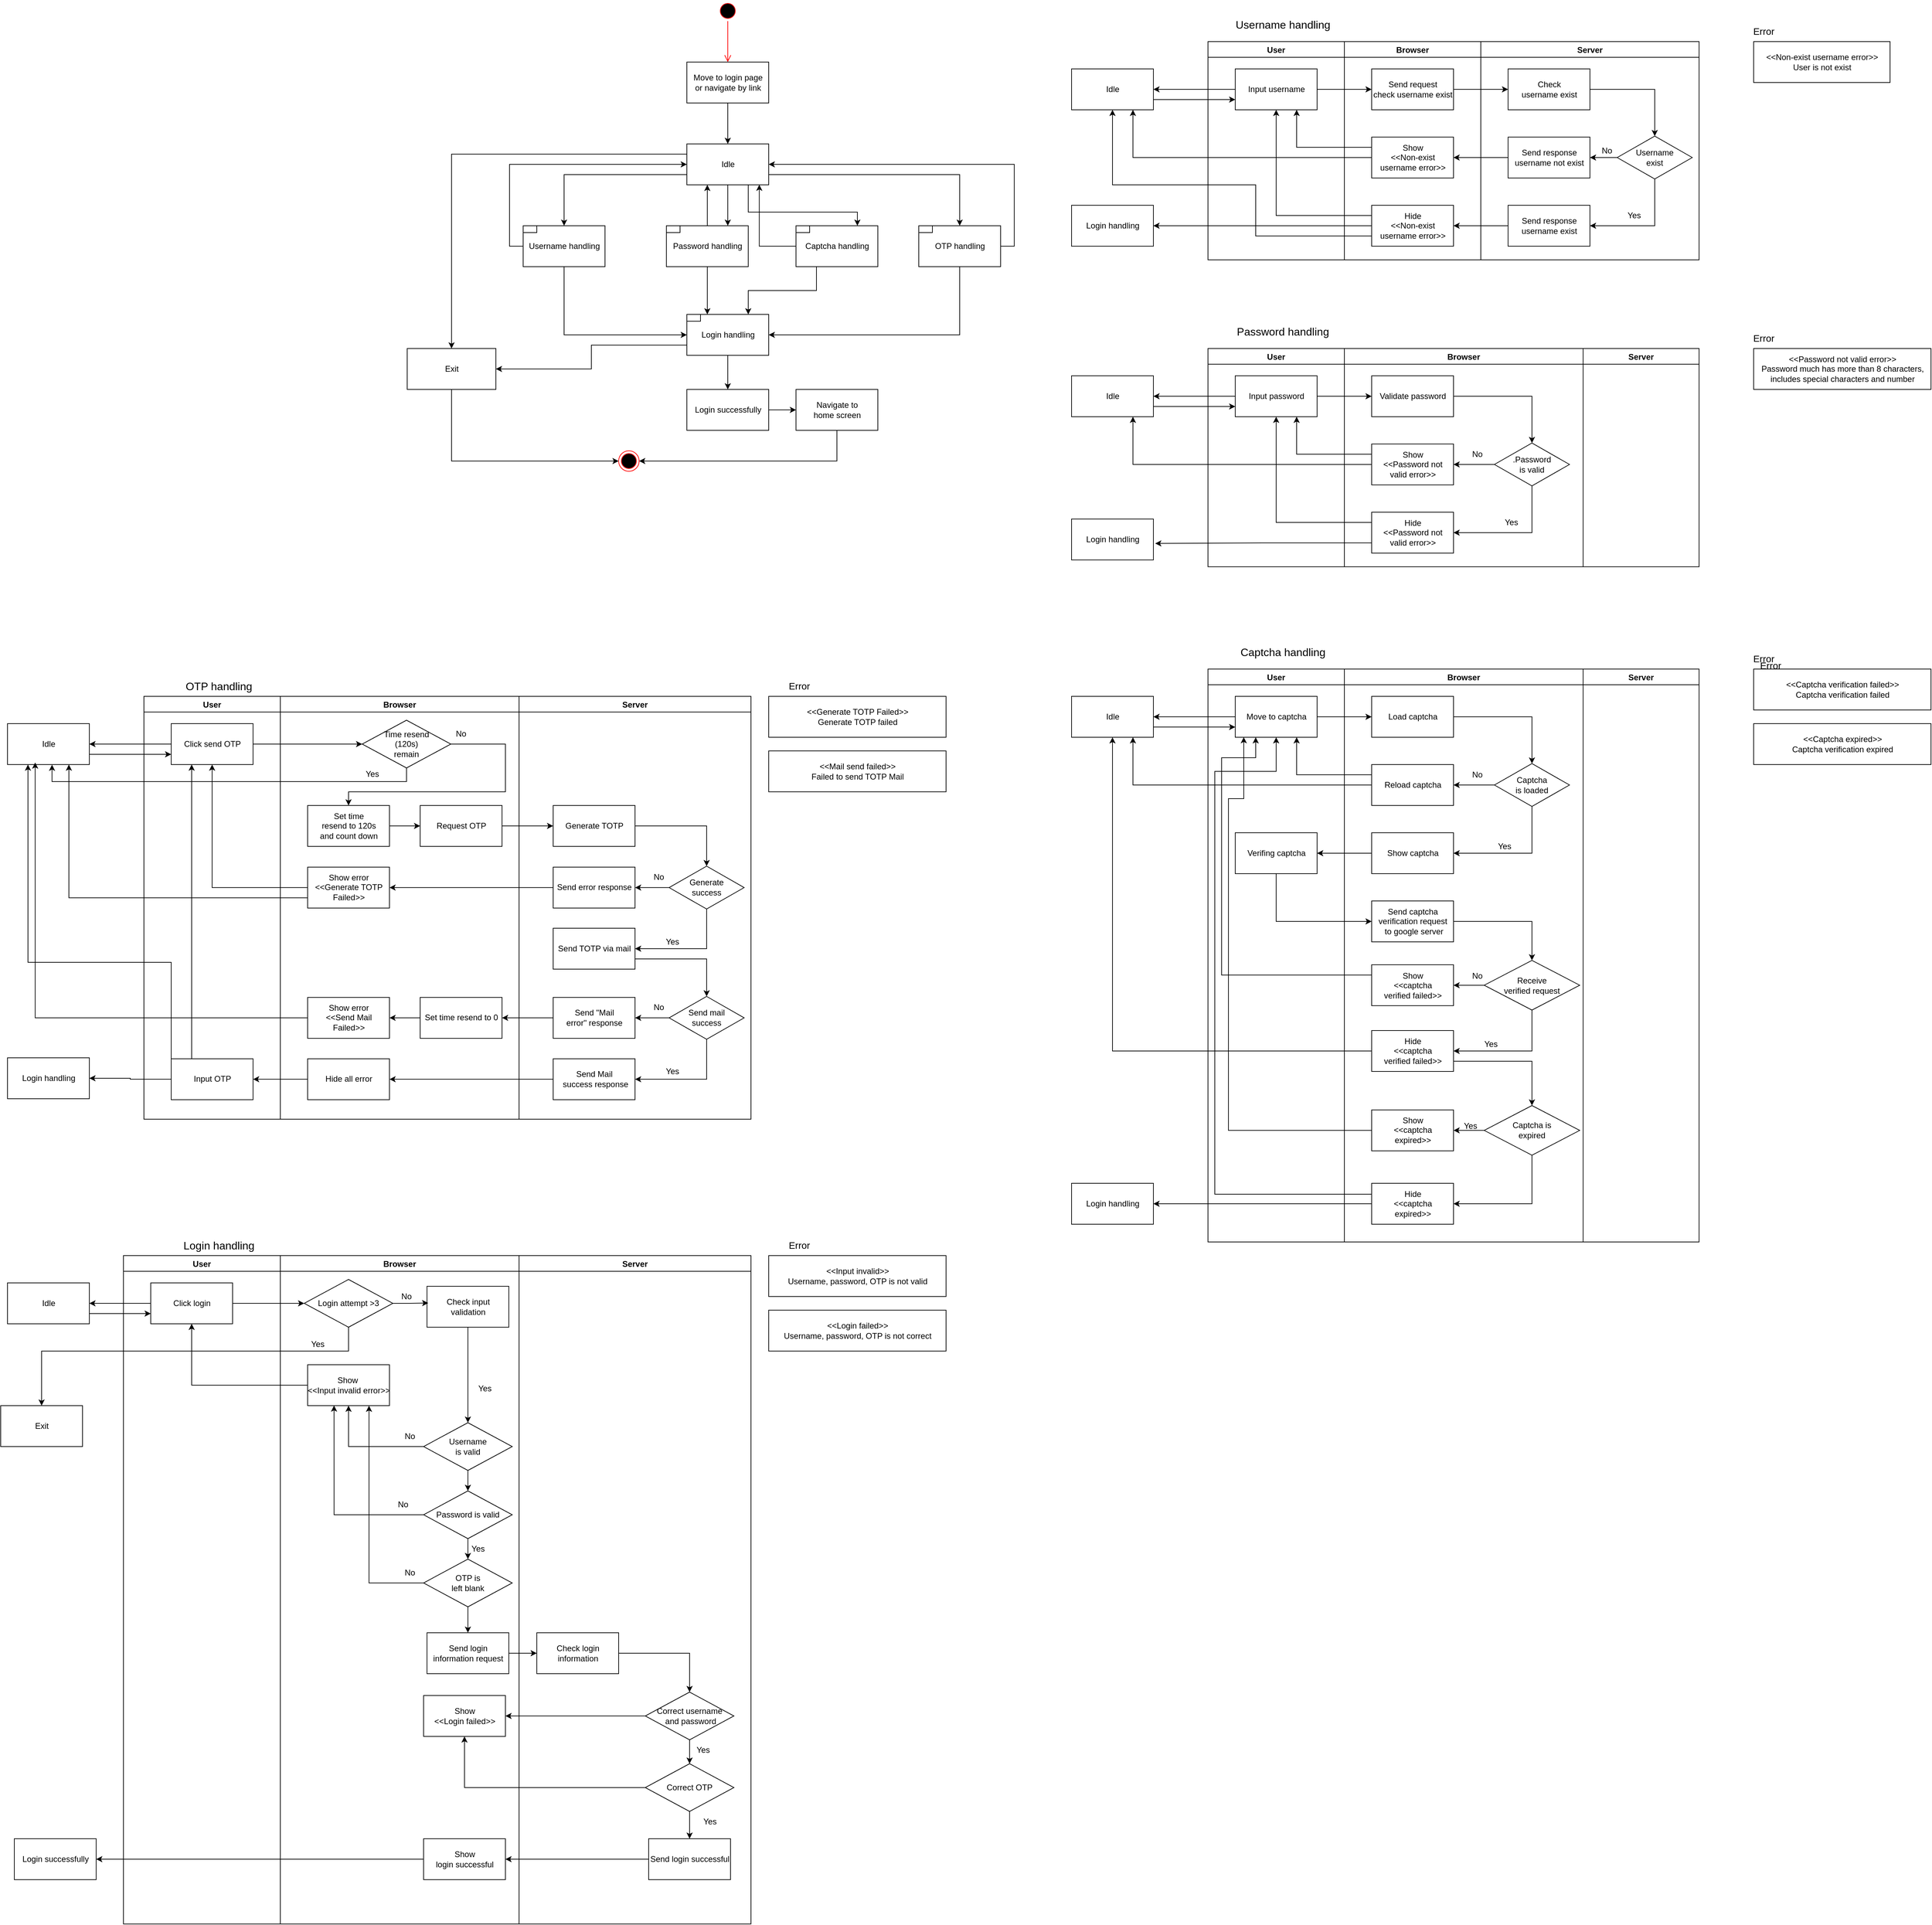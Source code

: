 <mxfile version="20.2.2" type="device"><diagram id="LN96gMc0ZslfAM1bOXjy" name="Page-1"><mxGraphModel dx="15831" dy="5580" grid="1" gridSize="10" guides="1" tooltips="1" connect="1" arrows="1" fold="1" page="1" pageScale="1" pageWidth="827" pageHeight="1169" math="0" shadow="0"><root><mxCell id="0"/><mxCell id="1" parent="0"/><mxCell id="7hi-vKIQNbpQkHXktFj0-114" value="Browser" style="swimlane;fontSize=12;startSize=23;" vertex="1" parent="1"><mxGeometry x="-1840" y="1860" width="350" height="980" as="geometry"/></mxCell><mxCell id="7hi-vKIQNbpQkHXktFj0-173" style="edgeStyle=orthogonalEdgeStyle;rounded=0;orthogonalLoop=1;jettySize=auto;html=1;exitX=0.5;exitY=1;exitDx=0;exitDy=0;entryX=0.5;entryY=0;entryDx=0;entryDy=0;" edge="1" parent="7hi-vKIQNbpQkHXktFj0-114" source="7hi-vKIQNbpQkHXktFj0-118" target="7hi-vKIQNbpQkHXktFj0-172"><mxGeometry relative="1" as="geometry"/></mxCell><mxCell id="7hi-vKIQNbpQkHXktFj0-118" value="Username &lt;br&gt;is valid" style="rhombus;whiteSpace=wrap;html=1;fontSize=12;" vertex="1" parent="7hi-vKIQNbpQkHXktFj0-114"><mxGeometry x="210" y="245" width="130" height="70" as="geometry"/></mxCell><mxCell id="7hi-vKIQNbpQkHXktFj0-170" style="edgeStyle=orthogonalEdgeStyle;rounded=0;orthogonalLoop=1;jettySize=auto;html=1;exitX=0.5;exitY=1;exitDx=0;exitDy=0;entryX=0.5;entryY=0;entryDx=0;entryDy=0;" edge="1" parent="7hi-vKIQNbpQkHXktFj0-114" source="7hi-vKIQNbpQkHXktFj0-169" target="7hi-vKIQNbpQkHXktFj0-118"><mxGeometry relative="1" as="geometry"/></mxCell><mxCell id="7hi-vKIQNbpQkHXktFj0-169" value="Check input &lt;br&gt;validation" style="html=1;" vertex="1" parent="7hi-vKIQNbpQkHXktFj0-114"><mxGeometry x="215" y="45" width="120" height="60" as="geometry"/></mxCell><mxCell id="7hi-vKIQNbpQkHXktFj0-185" style="edgeStyle=orthogonalEdgeStyle;rounded=0;orthogonalLoop=1;jettySize=auto;html=1;exitX=0.5;exitY=1;exitDx=0;exitDy=0;entryX=0.5;entryY=0;entryDx=0;entryDy=0;" edge="1" parent="7hi-vKIQNbpQkHXktFj0-114" source="7hi-vKIQNbpQkHXktFj0-172" target="7hi-vKIQNbpQkHXktFj0-184"><mxGeometry relative="1" as="geometry"/></mxCell><mxCell id="7hi-vKIQNbpQkHXktFj0-172" value="Password is valid" style="rhombus;whiteSpace=wrap;html=1;fontSize=12;" vertex="1" parent="7hi-vKIQNbpQkHXktFj0-114"><mxGeometry x="210" y="345" width="130" height="70" as="geometry"/></mxCell><mxCell id="7hi-vKIQNbpQkHXktFj0-174" value="Yes" style="text;html=1;strokeColor=none;fillColor=none;align=center;verticalAlign=middle;whiteSpace=wrap;rounded=0;" vertex="1" parent="7hi-vKIQNbpQkHXktFj0-114"><mxGeometry x="270" y="180" width="60" height="30" as="geometry"/></mxCell><mxCell id="7hi-vKIQNbpQkHXktFj0-176" value="No" style="text;html=1;strokeColor=none;fillColor=none;align=center;verticalAlign=middle;whiteSpace=wrap;rounded=0;" vertex="1" parent="7hi-vKIQNbpQkHXktFj0-114"><mxGeometry x="170" y="255" width="40" height="20" as="geometry"/></mxCell><mxCell id="7hi-vKIQNbpQkHXktFj0-183" value="No" style="text;html=1;strokeColor=none;fillColor=none;align=center;verticalAlign=middle;whiteSpace=wrap;rounded=0;" vertex="1" parent="7hi-vKIQNbpQkHXktFj0-114"><mxGeometry x="160" y="355" width="40" height="20" as="geometry"/></mxCell><mxCell id="7hi-vKIQNbpQkHXktFj0-190" style="edgeStyle=orthogonalEdgeStyle;rounded=0;orthogonalLoop=1;jettySize=auto;html=1;exitX=0.5;exitY=1;exitDx=0;exitDy=0;" edge="1" parent="7hi-vKIQNbpQkHXktFj0-114" source="7hi-vKIQNbpQkHXktFj0-184" target="7hi-vKIQNbpQkHXktFj0-189"><mxGeometry relative="1" as="geometry"/></mxCell><mxCell id="7hi-vKIQNbpQkHXktFj0-184" value="OTP is &lt;br&gt;left blank" style="rhombus;whiteSpace=wrap;html=1;fontSize=12;" vertex="1" parent="7hi-vKIQNbpQkHXktFj0-114"><mxGeometry x="210" y="445" width="130" height="70" as="geometry"/></mxCell><mxCell id="7hi-vKIQNbpQkHXktFj0-186" value="Yes" style="text;html=1;strokeColor=none;fillColor=none;align=center;verticalAlign=middle;whiteSpace=wrap;rounded=0;" vertex="1" parent="7hi-vKIQNbpQkHXktFj0-114"><mxGeometry x="260" y="415" width="60" height="30" as="geometry"/></mxCell><mxCell id="7hi-vKIQNbpQkHXktFj0-188" value="No" style="text;html=1;strokeColor=none;fillColor=none;align=center;verticalAlign=middle;whiteSpace=wrap;rounded=0;" vertex="1" parent="7hi-vKIQNbpQkHXktFj0-114"><mxGeometry x="170" y="455" width="40" height="20" as="geometry"/></mxCell><mxCell id="7hi-vKIQNbpQkHXktFj0-189" value="Send login &lt;br&gt;information request" style="html=1;" vertex="1" parent="7hi-vKIQNbpQkHXktFj0-114"><mxGeometry x="215" y="553" width="120" height="60" as="geometry"/></mxCell><mxCell id="7hi-vKIQNbpQkHXktFj0-198" value="Show &lt;br&gt;&amp;lt;&amp;lt;Login failed&amp;gt;&amp;gt;" style="html=1;" vertex="1" parent="7hi-vKIQNbpQkHXktFj0-114"><mxGeometry x="210" y="645" width="120" height="60" as="geometry"/></mxCell><mxCell id="7hi-vKIQNbpQkHXktFj0-207" value="Show &lt;br&gt;login successful" style="html=1;" vertex="1" parent="7hi-vKIQNbpQkHXktFj0-114"><mxGeometry x="210" y="855" width="120" height="60" as="geometry"/></mxCell><mxCell id="7hi-vKIQNbpQkHXktFj0-218" style="edgeStyle=orthogonalEdgeStyle;rounded=0;orthogonalLoop=1;jettySize=auto;html=1;exitX=1;exitY=0.5;exitDx=0;exitDy=0;entryX=0.016;entryY=0.408;entryDx=0;entryDy=0;entryPerimeter=0;" edge="1" parent="7hi-vKIQNbpQkHXktFj0-114" source="7hi-vKIQNbpQkHXktFj0-214" target="7hi-vKIQNbpQkHXktFj0-169"><mxGeometry relative="1" as="geometry"/></mxCell><mxCell id="7hi-vKIQNbpQkHXktFj0-214" value="Login attempt &amp;gt;3" style="rhombus;whiteSpace=wrap;html=1;fontSize=12;" vertex="1" parent="7hi-vKIQNbpQkHXktFj0-114"><mxGeometry x="35" y="35" width="130" height="70" as="geometry"/></mxCell><mxCell id="7hi-vKIQNbpQkHXktFj0-220" value="No" style="text;html=1;strokeColor=none;fillColor=none;align=center;verticalAlign=middle;whiteSpace=wrap;rounded=0;" vertex="1" parent="7hi-vKIQNbpQkHXktFj0-114"><mxGeometry x="165" y="50" width="40" height="20" as="geometry"/></mxCell><mxCell id="7hi-vKIQNbpQkHXktFj0-217" value="Yes" style="text;html=1;strokeColor=none;fillColor=none;align=center;verticalAlign=middle;whiteSpace=wrap;rounded=0;" vertex="1" parent="7hi-vKIQNbpQkHXktFj0-114"><mxGeometry x="35" y="120" width="40" height="20" as="geometry"/></mxCell><mxCell id="7hi-vKIQNbpQkHXktFj0-210" value="Show&amp;nbsp;&lt;br&gt;&amp;lt;&amp;lt;Input invalid error&amp;gt;&amp;gt;" style="html=1;" vertex="1" parent="7hi-vKIQNbpQkHXktFj0-114"><mxGeometry x="40" y="160" width="120" height="60" as="geometry"/></mxCell><mxCell id="7hi-vKIQNbpQkHXktFj0-182" style="edgeStyle=orthogonalEdgeStyle;rounded=0;orthogonalLoop=1;jettySize=auto;html=1;exitX=0;exitY=0.5;exitDx=0;exitDy=0;entryX=0.323;entryY=0.996;entryDx=0;entryDy=0;entryPerimeter=0;" edge="1" parent="7hi-vKIQNbpQkHXktFj0-114" source="7hi-vKIQNbpQkHXktFj0-172" target="7hi-vKIQNbpQkHXktFj0-210"><mxGeometry relative="1" as="geometry"><mxPoint x="100" y="175" as="targetPoint"/></mxGeometry></mxCell><mxCell id="7hi-vKIQNbpQkHXktFj0-180" style="edgeStyle=orthogonalEdgeStyle;rounded=0;orthogonalLoop=1;jettySize=auto;html=1;exitX=0;exitY=0.5;exitDx=0;exitDy=0;entryX=0.5;entryY=1;entryDx=0;entryDy=0;" edge="1" parent="7hi-vKIQNbpQkHXktFj0-114" source="7hi-vKIQNbpQkHXktFj0-118" target="7hi-vKIQNbpQkHXktFj0-210"><mxGeometry relative="1" as="geometry"><mxPoint x="100" y="175" as="targetPoint"/></mxGeometry></mxCell><mxCell id="7hi-vKIQNbpQkHXktFj0-187" style="edgeStyle=orthogonalEdgeStyle;rounded=0;orthogonalLoop=1;jettySize=auto;html=1;exitX=0;exitY=0.5;exitDx=0;exitDy=0;entryX=0.75;entryY=1;entryDx=0;entryDy=0;" edge="1" parent="7hi-vKIQNbpQkHXktFj0-114" source="7hi-vKIQNbpQkHXktFj0-184" target="7hi-vKIQNbpQkHXktFj0-210"><mxGeometry relative="1" as="geometry"><mxPoint x="130" y="175" as="targetPoint"/></mxGeometry></mxCell><mxCell id="TCtBddRYtQQ6UDSRbF66-57" value="Browser" style="swimlane;fontSize=12;startSize=23;" parent="1" vertex="1"><mxGeometry x="-1840" y="1040" width="350" height="620" as="geometry"/></mxCell><mxCell id="TCtBddRYtQQ6UDSRbF66-111" value="Show error&lt;br&gt;&amp;lt;&amp;lt;Generate TOTP &lt;br&gt;Failed&amp;gt;&amp;gt;" style="html=1;" parent="TCtBddRYtQQ6UDSRbF66-57" vertex="1"><mxGeometry x="40" y="250.43" width="120" height="60" as="geometry"/></mxCell><mxCell id="TCtBddRYtQQ6UDSRbF66-117" value="Hide all error" style="html=1;" parent="TCtBddRYtQQ6UDSRbF66-57" vertex="1"><mxGeometry x="40" y="531.43" width="120" height="60" as="geometry"/></mxCell><mxCell id="TCtBddRYtQQ6UDSRbF66-125" style="edgeStyle=orthogonalEdgeStyle;rounded=0;orthogonalLoop=1;jettySize=auto;html=1;exitX=1;exitY=0.5;exitDx=0;exitDy=0;entryX=0.5;entryY=0;entryDx=0;entryDy=0;" parent="TCtBddRYtQQ6UDSRbF66-57" source="TCtBddRYtQQ6UDSRbF66-122" target="TCtBddRYtQQ6UDSRbF66-133" edge="1"><mxGeometry relative="1" as="geometry"><mxPoint x="100" y="170" as="targetPoint"/><Array as="points"><mxPoint x="330" y="70"/><mxPoint x="330" y="140"/><mxPoint x="100" y="140"/></Array></mxGeometry></mxCell><mxCell id="TCtBddRYtQQ6UDSRbF66-122" value="Time resend&lt;br&gt;(120s)&lt;br&gt;remain" style="rhombus;whiteSpace=wrap;html=1;fontSize=12;" parent="TCtBddRYtQQ6UDSRbF66-57" vertex="1"><mxGeometry x="120" y="35" width="130" height="70" as="geometry"/></mxCell><mxCell id="TCtBddRYtQQ6UDSRbF66-126" value="&lt;font style=&quot;font-size: 12px;&quot;&gt;No&lt;/font&gt;" style="text;html=1;strokeColor=none;fillColor=none;align=center;verticalAlign=middle;whiteSpace=wrap;rounded=0;" parent="TCtBddRYtQQ6UDSRbF66-57" vertex="1"><mxGeometry x="220" y="40" width="90" height="30" as="geometry"/></mxCell><mxCell id="TCtBddRYtQQ6UDSRbF66-128" value="Yes" style="text;html=1;strokeColor=none;fillColor=none;align=center;verticalAlign=middle;whiteSpace=wrap;rounded=0;" parent="TCtBddRYtQQ6UDSRbF66-57" vertex="1"><mxGeometry x="90" y="99" width="90" height="30" as="geometry"/></mxCell><mxCell id="TCtBddRYtQQ6UDSRbF66-137" style="edgeStyle=orthogonalEdgeStyle;rounded=0;orthogonalLoop=1;jettySize=auto;html=1;exitX=1;exitY=0.5;exitDx=0;exitDy=0;entryX=0;entryY=0.5;entryDx=0;entryDy=0;" parent="TCtBddRYtQQ6UDSRbF66-57" source="TCtBddRYtQQ6UDSRbF66-133" target="TCtBddRYtQQ6UDSRbF66-135" edge="1"><mxGeometry relative="1" as="geometry"/></mxCell><mxCell id="TCtBddRYtQQ6UDSRbF66-133" value="Set time &lt;br&gt;resend to 120s &lt;br&gt;and count down" style="html=1;" parent="TCtBddRYtQQ6UDSRbF66-57" vertex="1"><mxGeometry x="40" y="160" width="120" height="60" as="geometry"/></mxCell><mxCell id="TCtBddRYtQQ6UDSRbF66-135" value="Request OTP" style="html=1;" parent="TCtBddRYtQQ6UDSRbF66-57" vertex="1"><mxGeometry x="205" y="160" width="120" height="60" as="geometry"/></mxCell><mxCell id="TCtBddRYtQQ6UDSRbF66-155" style="edgeStyle=orthogonalEdgeStyle;rounded=0;orthogonalLoop=1;jettySize=auto;html=1;exitX=0;exitY=0.5;exitDx=0;exitDy=0;" parent="TCtBddRYtQQ6UDSRbF66-57" source="TCtBddRYtQQ6UDSRbF66-152" target="TCtBddRYtQQ6UDSRbF66-154" edge="1"><mxGeometry relative="1" as="geometry"/></mxCell><mxCell id="TCtBddRYtQQ6UDSRbF66-152" value="Set time resend to 0" style="html=1;" parent="TCtBddRYtQQ6UDSRbF66-57" vertex="1"><mxGeometry x="205" y="441.43" width="120" height="60" as="geometry"/></mxCell><mxCell id="TCtBddRYtQQ6UDSRbF66-154" value="Show error&lt;br&gt;&amp;lt;&amp;lt;Send Mail&lt;br&gt;Failed&amp;gt;&amp;gt;" style="html=1;" parent="TCtBddRYtQQ6UDSRbF66-57" vertex="1"><mxGeometry x="40" y="441.43" width="120" height="60" as="geometry"/></mxCell><mxCell id="TCtBddRYtQQ6UDSRbF66-6" value="Browser" style="swimlane;fontSize=12;startSize=23;" parent="1" vertex="1"><mxGeometry x="-280" y="1000" width="350" height="840" as="geometry"/></mxCell><mxCell id="TCtBddRYtQQ6UDSRbF66-7" style="edgeStyle=orthogonalEdgeStyle;rounded=0;orthogonalLoop=1;jettySize=auto;html=1;exitX=1;exitY=0.5;exitDx=0;exitDy=0;fontSize=12;" parent="TCtBddRYtQQ6UDSRbF66-6" source="TCtBddRYtQQ6UDSRbF66-8" target="TCtBddRYtQQ6UDSRbF66-13" edge="1"><mxGeometry relative="1" as="geometry"/></mxCell><mxCell id="TCtBddRYtQQ6UDSRbF66-8" value="Load captcha" style="html=1;" parent="TCtBddRYtQQ6UDSRbF66-6" vertex="1"><mxGeometry x="40" y="40" width="120" height="60" as="geometry"/></mxCell><mxCell id="TCtBddRYtQQ6UDSRbF66-9" value="Reload captcha" style="html=1;" parent="TCtBddRYtQQ6UDSRbF66-6" vertex="1"><mxGeometry x="40" y="140" width="120" height="60" as="geometry"/></mxCell><mxCell id="TCtBddRYtQQ6UDSRbF66-10" value="Show captcha" style="html=1;" parent="TCtBddRYtQQ6UDSRbF66-6" vertex="1"><mxGeometry x="40" y="240" width="120" height="60" as="geometry"/></mxCell><mxCell id="TCtBddRYtQQ6UDSRbF66-11" style="edgeStyle=orthogonalEdgeStyle;rounded=0;orthogonalLoop=1;jettySize=auto;html=1;exitX=0;exitY=0.5;exitDx=0;exitDy=0;fontSize=12;" parent="TCtBddRYtQQ6UDSRbF66-6" source="TCtBddRYtQQ6UDSRbF66-13" target="TCtBddRYtQQ6UDSRbF66-9" edge="1"><mxGeometry relative="1" as="geometry"/></mxCell><mxCell id="TCtBddRYtQQ6UDSRbF66-12" style="edgeStyle=orthogonalEdgeStyle;rounded=0;orthogonalLoop=1;jettySize=auto;html=1;exitX=0.5;exitY=1;exitDx=0;exitDy=0;entryX=1;entryY=0.5;entryDx=0;entryDy=0;fontSize=12;" parent="TCtBddRYtQQ6UDSRbF66-6" source="TCtBddRYtQQ6UDSRbF66-13" target="TCtBddRYtQQ6UDSRbF66-10" edge="1"><mxGeometry relative="1" as="geometry"/></mxCell><mxCell id="TCtBddRYtQQ6UDSRbF66-13" value="Captcha &lt;br&gt;is loaded" style="rhombus;whiteSpace=wrap;html=1;fontSize=12;" parent="TCtBddRYtQQ6UDSRbF66-6" vertex="1"><mxGeometry x="220" y="138.57" width="110" height="62.86" as="geometry"/></mxCell><mxCell id="TCtBddRYtQQ6UDSRbF66-14" value="&lt;font style=&quot;font-size: 12px;&quot;&gt;No&lt;/font&gt;" style="text;html=1;strokeColor=none;fillColor=none;align=center;verticalAlign=middle;whiteSpace=wrap;rounded=0;" parent="TCtBddRYtQQ6UDSRbF66-6" vertex="1"><mxGeometry x="150" y="140" width="90" height="30" as="geometry"/></mxCell><mxCell id="TCtBddRYtQQ6UDSRbF66-15" value="Yes" style="text;html=1;strokeColor=none;fillColor=none;align=center;verticalAlign=middle;whiteSpace=wrap;rounded=0;" parent="TCtBddRYtQQ6UDSRbF66-6" vertex="1"><mxGeometry x="190" y="250" width="90" height="20" as="geometry"/></mxCell><mxCell id="TCtBddRYtQQ6UDSRbF66-31" style="edgeStyle=orthogonalEdgeStyle;rounded=0;orthogonalLoop=1;jettySize=auto;html=1;exitX=1;exitY=0.5;exitDx=0;exitDy=0;entryX=0.5;entryY=0;entryDx=0;entryDy=0;" parent="TCtBddRYtQQ6UDSRbF66-6" source="TCtBddRYtQQ6UDSRbF66-28" target="TCtBddRYtQQ6UDSRbF66-30" edge="1"><mxGeometry relative="1" as="geometry"/></mxCell><mxCell id="TCtBddRYtQQ6UDSRbF66-28" value="Send captcha &lt;br&gt;verification request&lt;br&gt;&amp;nbsp;to google server&lt;br&gt;" style="html=1;" parent="TCtBddRYtQQ6UDSRbF66-6" vertex="1"><mxGeometry x="40" y="340" width="120" height="60" as="geometry"/></mxCell><mxCell id="TCtBddRYtQQ6UDSRbF66-33" style="edgeStyle=orthogonalEdgeStyle;rounded=0;orthogonalLoop=1;jettySize=auto;html=1;exitX=0;exitY=0.5;exitDx=0;exitDy=0;" parent="TCtBddRYtQQ6UDSRbF66-6" source="TCtBddRYtQQ6UDSRbF66-30" target="TCtBddRYtQQ6UDSRbF66-32" edge="1"><mxGeometry relative="1" as="geometry"/></mxCell><mxCell id="TCtBddRYtQQ6UDSRbF66-36" style="edgeStyle=orthogonalEdgeStyle;rounded=0;orthogonalLoop=1;jettySize=auto;html=1;exitX=0.5;exitY=1;exitDx=0;exitDy=0;entryX=1;entryY=0.5;entryDx=0;entryDy=0;" parent="TCtBddRYtQQ6UDSRbF66-6" source="TCtBddRYtQQ6UDSRbF66-30" target="TCtBddRYtQQ6UDSRbF66-35" edge="1"><mxGeometry relative="1" as="geometry"/></mxCell><mxCell id="TCtBddRYtQQ6UDSRbF66-30" value="Receive &lt;br&gt;verified request" style="rhombus;whiteSpace=wrap;html=1;fontSize=12;" parent="TCtBddRYtQQ6UDSRbF66-6" vertex="1"><mxGeometry x="205" y="427.14" width="140" height="72.86" as="geometry"/></mxCell><mxCell id="TCtBddRYtQQ6UDSRbF66-32" value="Show &lt;br&gt;&amp;lt;&amp;lt;captcha &lt;br&gt;verified failed&amp;gt;&amp;gt;" style="html=1;" parent="TCtBddRYtQQ6UDSRbF66-6" vertex="1"><mxGeometry x="40" y="433.57" width="120" height="60" as="geometry"/></mxCell><mxCell id="TCtBddRYtQQ6UDSRbF66-34" value="No" style="text;html=1;strokeColor=none;fillColor=none;align=center;verticalAlign=middle;whiteSpace=wrap;rounded=0;" parent="TCtBddRYtQQ6UDSRbF66-6" vertex="1"><mxGeometry x="150" y="440" width="90" height="20" as="geometry"/></mxCell><mxCell id="TCtBddRYtQQ6UDSRbF66-42" style="edgeStyle=orthogonalEdgeStyle;rounded=0;orthogonalLoop=1;jettySize=auto;html=1;exitX=1;exitY=0.75;exitDx=0;exitDy=0;entryX=0.5;entryY=0;entryDx=0;entryDy=0;" parent="TCtBddRYtQQ6UDSRbF66-6" source="TCtBddRYtQQ6UDSRbF66-35" target="TCtBddRYtQQ6UDSRbF66-41" edge="1"><mxGeometry relative="1" as="geometry"/></mxCell><mxCell id="TCtBddRYtQQ6UDSRbF66-35" value="Hide&lt;br&gt;&amp;lt;&amp;lt;captcha&lt;br&gt;verified failed&amp;gt;&amp;gt;" style="html=1;" parent="TCtBddRYtQQ6UDSRbF66-6" vertex="1"><mxGeometry x="40" y="530" width="120" height="60" as="geometry"/></mxCell><mxCell id="TCtBddRYtQQ6UDSRbF66-39" value="Yes" style="text;html=1;strokeColor=none;fillColor=none;align=center;verticalAlign=middle;whiteSpace=wrap;rounded=0;" parent="TCtBddRYtQQ6UDSRbF66-6" vertex="1"><mxGeometry x="170" y="540" width="90" height="20" as="geometry"/></mxCell><mxCell id="TCtBddRYtQQ6UDSRbF66-44" style="edgeStyle=orthogonalEdgeStyle;rounded=0;orthogonalLoop=1;jettySize=auto;html=1;exitX=0;exitY=0.5;exitDx=0;exitDy=0;" parent="TCtBddRYtQQ6UDSRbF66-6" source="TCtBddRYtQQ6UDSRbF66-41" target="TCtBddRYtQQ6UDSRbF66-43" edge="1"><mxGeometry relative="1" as="geometry"/></mxCell><mxCell id="TCtBddRYtQQ6UDSRbF66-48" style="edgeStyle=orthogonalEdgeStyle;rounded=0;orthogonalLoop=1;jettySize=auto;html=1;exitX=0.5;exitY=1;exitDx=0;exitDy=0;entryX=1;entryY=0.5;entryDx=0;entryDy=0;" parent="TCtBddRYtQQ6UDSRbF66-6" source="TCtBddRYtQQ6UDSRbF66-41" target="TCtBddRYtQQ6UDSRbF66-47" edge="1"><mxGeometry relative="1" as="geometry"/></mxCell><mxCell id="TCtBddRYtQQ6UDSRbF66-41" value="Captcha is &lt;br&gt;expired" style="rhombus;whiteSpace=wrap;html=1;fontSize=12;" parent="TCtBddRYtQQ6UDSRbF66-6" vertex="1"><mxGeometry x="205" y="640" width="140" height="72.86" as="geometry"/></mxCell><mxCell id="TCtBddRYtQQ6UDSRbF66-43" value="Show&lt;br&gt;&amp;lt;&amp;lt;captcha&lt;br&gt;expired&amp;gt;&amp;gt;" style="html=1;" parent="TCtBddRYtQQ6UDSRbF66-6" vertex="1"><mxGeometry x="40" y="646.43" width="120" height="60" as="geometry"/></mxCell><mxCell id="TCtBddRYtQQ6UDSRbF66-46" value="Yes" style="text;html=1;strokeColor=none;fillColor=none;align=center;verticalAlign=middle;whiteSpace=wrap;rounded=0;" parent="TCtBddRYtQQ6UDSRbF66-6" vertex="1"><mxGeometry x="140" y="660" width="90" height="20" as="geometry"/></mxCell><mxCell id="TCtBddRYtQQ6UDSRbF66-47" value="Hide&lt;br&gt;&amp;lt;&amp;lt;captcha&lt;br&gt;expired&amp;gt;&amp;gt;" style="html=1;" parent="TCtBddRYtQQ6UDSRbF66-6" vertex="1"><mxGeometry x="40" y="754.0" width="120" height="60" as="geometry"/></mxCell><mxCell id="VRLru2xALUE4QsOd0iWH-1" value="" style="ellipse;html=1;shape=endState;fillColor=#000000;strokeColor=#ff0000;" parent="1" vertex="1"><mxGeometry x="-1344" y="680" width="30" height="30" as="geometry"/></mxCell><mxCell id="VRLru2xALUE4QsOd0iWH-2" value="" style="ellipse;html=1;shape=startState;fillColor=#000000;strokeColor=#ff0000;" parent="1" vertex="1"><mxGeometry x="-1199" y="20" width="30" height="30" as="geometry"/></mxCell><mxCell id="VRLru2xALUE4QsOd0iWH-3" value="" style="edgeStyle=orthogonalEdgeStyle;html=1;verticalAlign=bottom;endArrow=open;endSize=8;strokeColor=#ff0000;rounded=0;entryX=0.5;entryY=0;entryDx=0;entryDy=0;" parent="1" source="VRLru2xALUE4QsOd0iWH-2" target="VRLru2xALUE4QsOd0iWH-6" edge="1"><mxGeometry relative="1" as="geometry"><mxPoint x="-1169" y="110" as="targetPoint"/></mxGeometry></mxCell><mxCell id="VRLru2xALUE4QsOd0iWH-8" style="edgeStyle=orthogonalEdgeStyle;rounded=0;orthogonalLoop=1;jettySize=auto;html=1;exitX=0.5;exitY=1;exitDx=0;exitDy=0;entryX=0.5;entryY=0;entryDx=0;entryDy=0;" parent="1" source="VRLru2xALUE4QsOd0iWH-6" target="VRLru2xALUE4QsOd0iWH-7" edge="1"><mxGeometry relative="1" as="geometry"/></mxCell><mxCell id="VRLru2xALUE4QsOd0iWH-6" value="Move to login page &lt;br&gt;or navigate by link" style="html=1;" parent="1" vertex="1"><mxGeometry x="-1244" y="110" width="120" height="60" as="geometry"/></mxCell><mxCell id="VRLru2xALUE4QsOd0iWH-25" style="edgeStyle=orthogonalEdgeStyle;rounded=0;orthogonalLoop=1;jettySize=auto;html=1;exitX=0;exitY=0.75;exitDx=0;exitDy=0;entryX=0.5;entryY=0;entryDx=0;entryDy=0;" parent="1" source="VRLru2xALUE4QsOd0iWH-7" target="VRLru2xALUE4QsOd0iWH-15" edge="1"><mxGeometry relative="1" as="geometry"><Array as="points"><mxPoint x="-1424" y="275"/></Array></mxGeometry></mxCell><mxCell id="VRLru2xALUE4QsOd0iWH-28" style="edgeStyle=orthogonalEdgeStyle;rounded=0;orthogonalLoop=1;jettySize=auto;html=1;exitX=0.5;exitY=1;exitDx=0;exitDy=0;entryX=0.75;entryY=0;entryDx=0;entryDy=0;" parent="1" source="VRLru2xALUE4QsOd0iWH-7" target="VRLru2xALUE4QsOd0iWH-16" edge="1"><mxGeometry relative="1" as="geometry"/></mxCell><mxCell id="VRLru2xALUE4QsOd0iWH-29" style="edgeStyle=orthogonalEdgeStyle;rounded=0;orthogonalLoop=1;jettySize=auto;html=1;exitX=0.75;exitY=1;exitDx=0;exitDy=0;entryX=0.75;entryY=0;entryDx=0;entryDy=0;" parent="1" source="VRLru2xALUE4QsOd0iWH-7" target="VRLru2xALUE4QsOd0iWH-18" edge="1"><mxGeometry relative="1" as="geometry"><Array as="points"><mxPoint x="-1154" y="330"/><mxPoint x="-994" y="330"/></Array></mxGeometry></mxCell><mxCell id="VRLru2xALUE4QsOd0iWH-30" style="edgeStyle=orthogonalEdgeStyle;rounded=0;orthogonalLoop=1;jettySize=auto;html=1;exitX=1;exitY=0.75;exitDx=0;exitDy=0;entryX=0.5;entryY=0;entryDx=0;entryDy=0;" parent="1" source="VRLru2xALUE4QsOd0iWH-7" target="VRLru2xALUE4QsOd0iWH-23" edge="1"><mxGeometry relative="1" as="geometry"/></mxCell><mxCell id="VRLru2xALUE4QsOd0iWH-38" style="edgeStyle=orthogonalEdgeStyle;rounded=0;orthogonalLoop=1;jettySize=auto;html=1;exitX=0;exitY=0.25;exitDx=0;exitDy=0;entryX=0.5;entryY=0;entryDx=0;entryDy=0;" parent="1" source="VRLru2xALUE4QsOd0iWH-7" target="VRLru2xALUE4QsOd0iWH-9" edge="1"><mxGeometry relative="1" as="geometry"/></mxCell><mxCell id="VRLru2xALUE4QsOd0iWH-7" value="Idle" style="html=1;" parent="1" vertex="1"><mxGeometry x="-1244" y="230" width="120" height="60" as="geometry"/></mxCell><mxCell id="VRLru2xALUE4QsOd0iWH-14" style="edgeStyle=orthogonalEdgeStyle;rounded=0;orthogonalLoop=1;jettySize=auto;html=1;exitX=0.5;exitY=1;exitDx=0;exitDy=0;entryX=0;entryY=0.5;entryDx=0;entryDy=0;" parent="1" source="VRLru2xALUE4QsOd0iWH-9" target="VRLru2xALUE4QsOd0iWH-1" edge="1"><mxGeometry relative="1" as="geometry"><mxPoint x="-1588" y="620" as="targetPoint"/></mxGeometry></mxCell><mxCell id="VRLru2xALUE4QsOd0iWH-9" value="Exit" style="html=1;" parent="1" vertex="1"><mxGeometry x="-1654" y="530" width="130" height="60" as="geometry"/></mxCell><mxCell id="VRLru2xALUE4QsOd0iWH-20" style="edgeStyle=orthogonalEdgeStyle;rounded=0;orthogonalLoop=1;jettySize=auto;html=1;exitX=0.5;exitY=1;exitDx=0;exitDy=0;entryX=0;entryY=0.5;entryDx=0;entryDy=0;" parent="1" source="VRLru2xALUE4QsOd0iWH-15" target="VRLru2xALUE4QsOd0iWH-19" edge="1"><mxGeometry relative="1" as="geometry"/></mxCell><mxCell id="VRLru2xALUE4QsOd0iWH-32" style="edgeStyle=orthogonalEdgeStyle;rounded=0;orthogonalLoop=1;jettySize=auto;html=1;exitX=0;exitY=0.5;exitDx=0;exitDy=0;entryX=0;entryY=0.5;entryDx=0;entryDy=0;" parent="1" source="VRLru2xALUE4QsOd0iWH-15" target="VRLru2xALUE4QsOd0iWH-7" edge="1"><mxGeometry relative="1" as="geometry"/></mxCell><mxCell id="VRLru2xALUE4QsOd0iWH-15" value="Username handling" style="html=1;" parent="1" vertex="1"><mxGeometry x="-1484" y="350" width="120" height="60" as="geometry"/></mxCell><mxCell id="VRLru2xALUE4QsOd0iWH-21" style="edgeStyle=orthogonalEdgeStyle;rounded=0;orthogonalLoop=1;jettySize=auto;html=1;exitX=0.5;exitY=1;exitDx=0;exitDy=0;entryX=0.25;entryY=0;entryDx=0;entryDy=0;" parent="1" source="VRLru2xALUE4QsOd0iWH-16" target="VRLru2xALUE4QsOd0iWH-19" edge="1"><mxGeometry relative="1" as="geometry"/></mxCell><mxCell id="VRLru2xALUE4QsOd0iWH-33" style="edgeStyle=orthogonalEdgeStyle;rounded=0;orthogonalLoop=1;jettySize=auto;html=1;exitX=0.5;exitY=0;exitDx=0;exitDy=0;entryX=0.25;entryY=1;entryDx=0;entryDy=0;" parent="1" source="VRLru2xALUE4QsOd0iWH-16" target="VRLru2xALUE4QsOd0iWH-7" edge="1"><mxGeometry relative="1" as="geometry"/></mxCell><mxCell id="VRLru2xALUE4QsOd0iWH-16" value="Password handling" style="html=1;" parent="1" vertex="1"><mxGeometry x="-1274" y="350" width="120" height="60" as="geometry"/></mxCell><mxCell id="VRLru2xALUE4QsOd0iWH-22" style="edgeStyle=orthogonalEdgeStyle;rounded=0;orthogonalLoop=1;jettySize=auto;html=1;exitX=0.25;exitY=1;exitDx=0;exitDy=0;entryX=0.75;entryY=0;entryDx=0;entryDy=0;" parent="1" source="VRLru2xALUE4QsOd0iWH-18" target="VRLru2xALUE4QsOd0iWH-19" edge="1"><mxGeometry relative="1" as="geometry"/></mxCell><mxCell id="VRLru2xALUE4QsOd0iWH-34" style="edgeStyle=orthogonalEdgeStyle;rounded=0;orthogonalLoop=1;jettySize=auto;html=1;exitX=0;exitY=0.5;exitDx=0;exitDy=0;entryX=0.885;entryY=0.995;entryDx=0;entryDy=0;entryPerimeter=0;" parent="1" source="VRLru2xALUE4QsOd0iWH-18" target="VRLru2xALUE4QsOd0iWH-7" edge="1"><mxGeometry relative="1" as="geometry"/></mxCell><mxCell id="VRLru2xALUE4QsOd0iWH-18" value="Captcha handling" style="html=1;" parent="1" vertex="1"><mxGeometry x="-1084" y="350" width="120" height="60" as="geometry"/></mxCell><mxCell id="VRLru2xALUE4QsOd0iWH-36" style="edgeStyle=orthogonalEdgeStyle;rounded=0;orthogonalLoop=1;jettySize=auto;html=1;exitX=0.5;exitY=1;exitDx=0;exitDy=0;entryX=0.5;entryY=0;entryDx=0;entryDy=0;" parent="1" source="VRLru2xALUE4QsOd0iWH-19" target="VRLru2xALUE4QsOd0iWH-35" edge="1"><mxGeometry relative="1" as="geometry"/></mxCell><mxCell id="VRLru2xALUE4QsOd0iWH-183" style="edgeStyle=orthogonalEdgeStyle;rounded=0;orthogonalLoop=1;jettySize=auto;html=1;exitX=0;exitY=0.75;exitDx=0;exitDy=0;fontSize=12;" parent="1" source="VRLru2xALUE4QsOd0iWH-19" target="VRLru2xALUE4QsOd0iWH-9" edge="1"><mxGeometry relative="1" as="geometry"/></mxCell><mxCell id="VRLru2xALUE4QsOd0iWH-19" value="Login handling" style="html=1;" parent="1" vertex="1"><mxGeometry x="-1244" y="480" width="120" height="60" as="geometry"/></mxCell><mxCell id="VRLru2xALUE4QsOd0iWH-24" style="edgeStyle=orthogonalEdgeStyle;rounded=0;orthogonalLoop=1;jettySize=auto;html=1;exitX=0.5;exitY=1;exitDx=0;exitDy=0;entryX=1;entryY=0.5;entryDx=0;entryDy=0;" parent="1" source="VRLru2xALUE4QsOd0iWH-23" target="VRLru2xALUE4QsOd0iWH-19" edge="1"><mxGeometry relative="1" as="geometry"/></mxCell><mxCell id="VRLru2xALUE4QsOd0iWH-31" style="edgeStyle=orthogonalEdgeStyle;rounded=0;orthogonalLoop=1;jettySize=auto;html=1;entryX=1;entryY=0.5;entryDx=0;entryDy=0;exitX=1;exitY=0.5;exitDx=0;exitDy=0;" parent="1" source="VRLru2xALUE4QsOd0iWH-23" target="VRLru2xALUE4QsOd0iWH-7" edge="1"><mxGeometry relative="1" as="geometry"/></mxCell><mxCell id="VRLru2xALUE4QsOd0iWH-23" value="OTP handling" style="html=1;" parent="1" vertex="1"><mxGeometry x="-904" y="350" width="120" height="60" as="geometry"/></mxCell><mxCell id="VRLru2xALUE4QsOd0iWH-182" style="edgeStyle=orthogonalEdgeStyle;rounded=0;orthogonalLoop=1;jettySize=auto;html=1;exitX=1;exitY=0.5;exitDx=0;exitDy=0;entryX=0;entryY=0.5;entryDx=0;entryDy=0;fontSize=12;" parent="1" source="VRLru2xALUE4QsOd0iWH-35" target="VRLru2xALUE4QsOd0iWH-180" edge="1"><mxGeometry relative="1" as="geometry"/></mxCell><mxCell id="VRLru2xALUE4QsOd0iWH-35" value="Login successfully" style="html=1;" parent="1" vertex="1"><mxGeometry x="-1244" y="590" width="120" height="60" as="geometry"/></mxCell><mxCell id="VRLru2xALUE4QsOd0iWH-76" value="" style="rounded=0;whiteSpace=wrap;html=1;" parent="1" vertex="1"><mxGeometry x="-1484" y="350" width="20" height="10" as="geometry"/></mxCell><mxCell id="VRLru2xALUE4QsOd0iWH-77" value="" style="rounded=0;whiteSpace=wrap;html=1;" parent="1" vertex="1"><mxGeometry x="-1274" y="350" width="20" height="10" as="geometry"/></mxCell><mxCell id="VRLru2xALUE4QsOd0iWH-78" value="" style="rounded=0;whiteSpace=wrap;html=1;" parent="1" vertex="1"><mxGeometry x="-1084" y="350" width="20" height="10" as="geometry"/></mxCell><mxCell id="VRLru2xALUE4QsOd0iWH-106" style="edgeStyle=orthogonalEdgeStyle;rounded=0;orthogonalLoop=1;jettySize=auto;html=1;exitX=1;exitY=0.75;exitDx=0;exitDy=0;entryX=0;entryY=0.75;entryDx=0;entryDy=0;fontSize=12;" parent="1" source="VRLru2xALUE4QsOd0iWH-79" target="VRLru2xALUE4QsOd0iWH-84" edge="1"><mxGeometry relative="1" as="geometry"/></mxCell><mxCell id="VRLru2xALUE4QsOd0iWH-79" value="Idle" style="html=1;" parent="1" vertex="1"><mxGeometry x="-680" y="120" width="120" height="60" as="geometry"/></mxCell><mxCell id="VRLru2xALUE4QsOd0iWH-80" value="&lt;font style=&quot;font-size: 16px;&quot;&gt;Username handling&lt;/font&gt;" style="text;html=1;strokeColor=none;fillColor=none;align=center;verticalAlign=middle;whiteSpace=wrap;rounded=0;" parent="1" vertex="1"><mxGeometry x="-480" y="40" width="220" height="30" as="geometry"/></mxCell><mxCell id="VRLru2xALUE4QsOd0iWH-81" value="User" style="swimlane;fontSize=12;startSize=23;" parent="1" vertex="1"><mxGeometry x="-480" y="80" width="200" height="320" as="geometry"/></mxCell><mxCell id="VRLru2xALUE4QsOd0iWH-84" value="Input username" style="html=1;" parent="VRLru2xALUE4QsOd0iWH-81" vertex="1"><mxGeometry x="40" y="40" width="120" height="60" as="geometry"/></mxCell><mxCell id="VRLru2xALUE4QsOd0iWH-82" value="Browser" style="swimlane;fontSize=12;startSize=23;" parent="1" vertex="1"><mxGeometry x="-280" y="80" width="200" height="320" as="geometry"/></mxCell><mxCell id="VRLru2xALUE4QsOd0iWH-85" value="Send request &lt;br&gt;check username exist" style="html=1;" parent="VRLru2xALUE4QsOd0iWH-82" vertex="1"><mxGeometry x="40" y="40" width="120" height="60" as="geometry"/></mxCell><mxCell id="VRLru2xALUE4QsOd0iWH-100" value="Show&lt;br&gt;&amp;lt;&amp;lt;Non-exist &lt;br&gt;username error&amp;gt;&amp;gt;" style="html=1;" parent="VRLru2xALUE4QsOd0iWH-82" vertex="1"><mxGeometry x="40" y="140" width="120" height="60" as="geometry"/></mxCell><mxCell id="VRLru2xALUE4QsOd0iWH-102" value="Hide&lt;br&gt;&amp;lt;&amp;lt;Non-exist &lt;br&gt;username error&amp;gt;&amp;gt;" style="html=1;" parent="VRLru2xALUE4QsOd0iWH-82" vertex="1"><mxGeometry x="40" y="240" width="120" height="60" as="geometry"/></mxCell><mxCell id="VRLru2xALUE4QsOd0iWH-83" value="Server" style="swimlane;fontSize=12;startSize=23;" parent="1" vertex="1"><mxGeometry x="-80" y="80" width="320" height="320" as="geometry"/></mxCell><mxCell id="VRLru2xALUE4QsOd0iWH-88" style="edgeStyle=orthogonalEdgeStyle;rounded=0;orthogonalLoop=1;jettySize=auto;html=1;exitX=1;exitY=0.5;exitDx=0;exitDy=0;entryX=0.5;entryY=0;entryDx=0;entryDy=0;fontSize=12;" parent="VRLru2xALUE4QsOd0iWH-83" source="VRLru2xALUE4QsOd0iWH-86" target="VRLru2xALUE4QsOd0iWH-87" edge="1"><mxGeometry relative="1" as="geometry"/></mxCell><mxCell id="VRLru2xALUE4QsOd0iWH-86" value="Check &lt;br&gt;username exist" style="html=1;" parent="VRLru2xALUE4QsOd0iWH-83" vertex="1"><mxGeometry x="40" y="40" width="120" height="60" as="geometry"/></mxCell><mxCell id="VRLru2xALUE4QsOd0iWH-95" style="edgeStyle=orthogonalEdgeStyle;rounded=0;orthogonalLoop=1;jettySize=auto;html=1;exitX=0;exitY=0.5;exitDx=0;exitDy=0;fontSize=14;" parent="VRLru2xALUE4QsOd0iWH-83" source="VRLru2xALUE4QsOd0iWH-87" target="VRLru2xALUE4QsOd0iWH-91" edge="1"><mxGeometry relative="1" as="geometry"/></mxCell><mxCell id="VRLru2xALUE4QsOd0iWH-96" style="edgeStyle=orthogonalEdgeStyle;rounded=0;orthogonalLoop=1;jettySize=auto;html=1;exitX=0.5;exitY=1;exitDx=0;exitDy=0;entryX=1;entryY=0.5;entryDx=0;entryDy=0;fontSize=14;" parent="VRLru2xALUE4QsOd0iWH-83" source="VRLru2xALUE4QsOd0iWH-87" target="VRLru2xALUE4QsOd0iWH-94" edge="1"><mxGeometry relative="1" as="geometry"/></mxCell><mxCell id="VRLru2xALUE4QsOd0iWH-87" value="Username &lt;br&gt;exist" style="rhombus;whiteSpace=wrap;html=1;fontSize=12;" parent="VRLru2xALUE4QsOd0iWH-83" vertex="1"><mxGeometry x="200" y="138.57" width="110" height="62.86" as="geometry"/></mxCell><mxCell id="VRLru2xALUE4QsOd0iWH-91" value="Send response &lt;br&gt;username not exist" style="html=1;" parent="VRLru2xALUE4QsOd0iWH-83" vertex="1"><mxGeometry x="40" y="140" width="120" height="60" as="geometry"/></mxCell><mxCell id="VRLru2xALUE4QsOd0iWH-94" value="Send response &lt;br&gt;username exist" style="html=1;" parent="VRLru2xALUE4QsOd0iWH-83" vertex="1"><mxGeometry x="40" y="240" width="120" height="60" as="geometry"/></mxCell><mxCell id="VRLru2xALUE4QsOd0iWH-98" value="&lt;font style=&quot;font-size: 12px;&quot;&gt;No&lt;/font&gt;" style="text;html=1;strokeColor=none;fillColor=none;align=center;verticalAlign=middle;whiteSpace=wrap;rounded=0;" parent="VRLru2xALUE4QsOd0iWH-83" vertex="1"><mxGeometry x="140" y="145" width="90" height="30" as="geometry"/></mxCell><mxCell id="VRLru2xALUE4QsOd0iWH-99" value="Yes" style="text;html=1;strokeColor=none;fillColor=none;align=center;verticalAlign=middle;whiteSpace=wrap;rounded=0;" parent="VRLru2xALUE4QsOd0iWH-83" vertex="1"><mxGeometry x="180" y="240" width="90" height="30" as="geometry"/></mxCell><mxCell id="VRLru2xALUE4QsOd0iWH-89" style="edgeStyle=orthogonalEdgeStyle;rounded=0;orthogonalLoop=1;jettySize=auto;html=1;exitX=1;exitY=0.5;exitDx=0;exitDy=0;entryX=0;entryY=0.5;entryDx=0;entryDy=0;fontSize=12;" parent="1" source="VRLru2xALUE4QsOd0iWH-84" target="VRLru2xALUE4QsOd0iWH-85" edge="1"><mxGeometry relative="1" as="geometry"/></mxCell><mxCell id="VRLru2xALUE4QsOd0iWH-90" style="edgeStyle=orthogonalEdgeStyle;rounded=0;orthogonalLoop=1;jettySize=auto;html=1;exitX=1;exitY=0.5;exitDx=0;exitDy=0;fontSize=12;" parent="1" source="VRLru2xALUE4QsOd0iWH-85" target="VRLru2xALUE4QsOd0iWH-86" edge="1"><mxGeometry relative="1" as="geometry"/></mxCell><mxCell id="VRLru2xALUE4QsOd0iWH-92" value="&lt;font style=&quot;font-size: 14px;&quot;&gt;Error&lt;/font&gt;" style="text;html=1;strokeColor=none;fillColor=none;align=center;verticalAlign=middle;whiteSpace=wrap;rounded=0;" parent="1" vertex="1"><mxGeometry x="290" y="50" width="90" height="30" as="geometry"/></mxCell><mxCell id="VRLru2xALUE4QsOd0iWH-93" value="&amp;lt;&amp;lt;Non-exist username error&amp;gt;&amp;gt;&lt;br&gt;User is not exist" style="html=1;" parent="1" vertex="1"><mxGeometry x="320" y="80" width="200" height="60" as="geometry"/></mxCell><mxCell id="VRLru2xALUE4QsOd0iWH-101" style="edgeStyle=orthogonalEdgeStyle;rounded=0;orthogonalLoop=1;jettySize=auto;html=1;exitX=0;exitY=0.5;exitDx=0;exitDy=0;fontSize=12;" parent="1" source="VRLru2xALUE4QsOd0iWH-91" target="VRLru2xALUE4QsOd0iWH-100" edge="1"><mxGeometry relative="1" as="geometry"/></mxCell><mxCell id="VRLru2xALUE4QsOd0iWH-103" style="edgeStyle=orthogonalEdgeStyle;rounded=0;orthogonalLoop=1;jettySize=auto;html=1;exitX=0;exitY=0.5;exitDx=0;exitDy=0;entryX=1;entryY=0.5;entryDx=0;entryDy=0;fontSize=12;" parent="1" source="VRLru2xALUE4QsOd0iWH-94" target="VRLru2xALUE4QsOd0iWH-102" edge="1"><mxGeometry relative="1" as="geometry"/></mxCell><mxCell id="VRLru2xALUE4QsOd0iWH-104" style="edgeStyle=orthogonalEdgeStyle;rounded=0;orthogonalLoop=1;jettySize=auto;html=1;exitX=0;exitY=0.5;exitDx=0;exitDy=0;fontSize=12;" parent="1" source="VRLru2xALUE4QsOd0iWH-84" target="VRLru2xALUE4QsOd0iWH-79" edge="1"><mxGeometry relative="1" as="geometry"/></mxCell><mxCell id="VRLru2xALUE4QsOd0iWH-105" style="edgeStyle=orthogonalEdgeStyle;rounded=0;orthogonalLoop=1;jettySize=auto;html=1;exitX=0;exitY=0.25;exitDx=0;exitDy=0;entryX=0.75;entryY=1;entryDx=0;entryDy=0;fontSize=12;" parent="1" source="VRLru2xALUE4QsOd0iWH-100" target="VRLru2xALUE4QsOd0iWH-84" edge="1"><mxGeometry relative="1" as="geometry"/></mxCell><mxCell id="VRLru2xALUE4QsOd0iWH-107" style="edgeStyle=orthogonalEdgeStyle;rounded=0;orthogonalLoop=1;jettySize=auto;html=1;exitX=0;exitY=0.25;exitDx=0;exitDy=0;fontSize=12;" parent="1" source="VRLru2xALUE4QsOd0iWH-102" target="VRLru2xALUE4QsOd0iWH-84" edge="1"><mxGeometry relative="1" as="geometry"/></mxCell><mxCell id="VRLru2xALUE4QsOd0iWH-108" style="edgeStyle=orthogonalEdgeStyle;rounded=0;orthogonalLoop=1;jettySize=auto;html=1;exitX=0;exitY=0.5;exitDx=0;exitDy=0;entryX=0.75;entryY=1;entryDx=0;entryDy=0;fontSize=12;" parent="1" source="VRLru2xALUE4QsOd0iWH-100" target="VRLru2xALUE4QsOd0iWH-79" edge="1"><mxGeometry relative="1" as="geometry"/></mxCell><mxCell id="VRLru2xALUE4QsOd0iWH-109" style="edgeStyle=orthogonalEdgeStyle;rounded=0;orthogonalLoop=1;jettySize=auto;html=1;exitX=0;exitY=0.75;exitDx=0;exitDy=0;entryX=0.5;entryY=1;entryDx=0;entryDy=0;fontSize=12;" parent="1" source="VRLru2xALUE4QsOd0iWH-102" target="VRLru2xALUE4QsOd0iWH-79" edge="1"><mxGeometry relative="1" as="geometry"><Array as="points"><mxPoint x="-410" y="365"/><mxPoint x="-410" y="290"/><mxPoint x="-620" y="290"/></Array></mxGeometry></mxCell><mxCell id="VRLru2xALUE4QsOd0iWH-141" style="edgeStyle=orthogonalEdgeStyle;rounded=0;orthogonalLoop=1;jettySize=auto;html=1;exitX=1;exitY=0.75;exitDx=0;exitDy=0;entryX=0;entryY=0.75;entryDx=0;entryDy=0;fontSize=12;" parent="1" source="VRLru2xALUE4QsOd0iWH-142" target="VRLru2xALUE4QsOd0iWH-145" edge="1"><mxGeometry relative="1" as="geometry"/></mxCell><mxCell id="VRLru2xALUE4QsOd0iWH-142" value="Idle" style="html=1;" parent="1" vertex="1"><mxGeometry x="-680" y="570" width="120" height="60" as="geometry"/></mxCell><mxCell id="VRLru2xALUE4QsOd0iWH-143" value="&lt;font style=&quot;font-size: 16px;&quot;&gt;Password handling&lt;/font&gt;" style="text;html=1;strokeColor=none;fillColor=none;align=center;verticalAlign=middle;whiteSpace=wrap;rounded=0;" parent="1" vertex="1"><mxGeometry x="-480" y="490" width="220" height="30" as="geometry"/></mxCell><mxCell id="VRLru2xALUE4QsOd0iWH-144" value="User" style="swimlane;fontSize=12;startSize=23;" parent="1" vertex="1"><mxGeometry x="-480" y="530" width="200" height="320" as="geometry"/></mxCell><mxCell id="VRLru2xALUE4QsOd0iWH-145" value="Input password" style="html=1;" parent="VRLru2xALUE4QsOd0iWH-144" vertex="1"><mxGeometry x="40" y="40" width="120" height="60" as="geometry"/></mxCell><mxCell id="VRLru2xALUE4QsOd0iWH-146" value="Browser" style="swimlane;fontSize=12;startSize=23;" parent="1" vertex="1"><mxGeometry x="-280" y="530" width="350" height="320" as="geometry"/></mxCell><mxCell id="VRLru2xALUE4QsOd0iWH-176" style="edgeStyle=orthogonalEdgeStyle;rounded=0;orthogonalLoop=1;jettySize=auto;html=1;exitX=1;exitY=0.5;exitDx=0;exitDy=0;fontSize=12;" parent="VRLru2xALUE4QsOd0iWH-146" source="VRLru2xALUE4QsOd0iWH-147" target="VRLru2xALUE4QsOd0iWH-155" edge="1"><mxGeometry relative="1" as="geometry"/></mxCell><mxCell id="VRLru2xALUE4QsOd0iWH-147" value="Validate password" style="html=1;" parent="VRLru2xALUE4QsOd0iWH-146" vertex="1"><mxGeometry x="40" y="40" width="120" height="60" as="geometry"/></mxCell><mxCell id="VRLru2xALUE4QsOd0iWH-148" value="Show&lt;br&gt;&amp;lt;&amp;lt;Password not &lt;br&gt;valid error&amp;gt;&amp;gt;" style="html=1;" parent="VRLru2xALUE4QsOd0iWH-146" vertex="1"><mxGeometry x="40" y="140" width="120" height="60" as="geometry"/></mxCell><mxCell id="VRLru2xALUE4QsOd0iWH-149" value="Hide&lt;br&gt;&amp;lt;&amp;lt;Password not &lt;br&gt;valid error&amp;gt;&amp;gt;" style="html=1;" parent="VRLru2xALUE4QsOd0iWH-146" vertex="1"><mxGeometry x="40" y="240" width="120" height="60" as="geometry"/></mxCell><mxCell id="VRLru2xALUE4QsOd0iWH-175" style="edgeStyle=orthogonalEdgeStyle;rounded=0;orthogonalLoop=1;jettySize=auto;html=1;exitX=0;exitY=0.5;exitDx=0;exitDy=0;fontSize=12;" parent="VRLru2xALUE4QsOd0iWH-146" source="VRLru2xALUE4QsOd0iWH-155" target="VRLru2xALUE4QsOd0iWH-148" edge="1"><mxGeometry relative="1" as="geometry"/></mxCell><mxCell id="VRLru2xALUE4QsOd0iWH-177" style="edgeStyle=orthogonalEdgeStyle;rounded=0;orthogonalLoop=1;jettySize=auto;html=1;exitX=0.5;exitY=1;exitDx=0;exitDy=0;entryX=1;entryY=0.5;entryDx=0;entryDy=0;fontSize=12;" parent="VRLru2xALUE4QsOd0iWH-146" source="VRLru2xALUE4QsOd0iWH-155" target="VRLru2xALUE4QsOd0iWH-149" edge="1"><mxGeometry relative="1" as="geometry"/></mxCell><mxCell id="VRLru2xALUE4QsOd0iWH-155" value=".Password &lt;br&gt;is valid" style="rhombus;whiteSpace=wrap;html=1;fontSize=12;" parent="VRLru2xALUE4QsOd0iWH-146" vertex="1"><mxGeometry x="220" y="138.57" width="110" height="62.86" as="geometry"/></mxCell><mxCell id="VRLru2xALUE4QsOd0iWH-158" value="&lt;font style=&quot;font-size: 12px;&quot;&gt;No&lt;/font&gt;" style="text;html=1;strokeColor=none;fillColor=none;align=center;verticalAlign=middle;whiteSpace=wrap;rounded=0;" parent="VRLru2xALUE4QsOd0iWH-146" vertex="1"><mxGeometry x="150" y="140" width="90" height="30" as="geometry"/></mxCell><mxCell id="VRLru2xALUE4QsOd0iWH-159" value="Yes" style="text;html=1;strokeColor=none;fillColor=none;align=center;verticalAlign=middle;whiteSpace=wrap;rounded=0;" parent="VRLru2xALUE4QsOd0iWH-146" vertex="1"><mxGeometry x="200" y="240" width="90" height="30" as="geometry"/></mxCell><mxCell id="VRLru2xALUE4QsOd0iWH-150" value="Server" style="swimlane;fontSize=12;startSize=23;" parent="1" vertex="1"><mxGeometry x="70" y="530" width="170" height="320" as="geometry"/></mxCell><mxCell id="VRLru2xALUE4QsOd0iWH-160" style="edgeStyle=orthogonalEdgeStyle;rounded=0;orthogonalLoop=1;jettySize=auto;html=1;exitX=1;exitY=0.5;exitDx=0;exitDy=0;entryX=0;entryY=0.5;entryDx=0;entryDy=0;fontSize=12;" parent="1" source="VRLru2xALUE4QsOd0iWH-145" target="VRLru2xALUE4QsOd0iWH-147" edge="1"><mxGeometry relative="1" as="geometry"/></mxCell><mxCell id="VRLru2xALUE4QsOd0iWH-162" value="&lt;font style=&quot;font-size: 14px;&quot;&gt;Error&lt;/font&gt;" style="text;html=1;strokeColor=none;fillColor=none;align=center;verticalAlign=middle;whiteSpace=wrap;rounded=0;" parent="1" vertex="1"><mxGeometry x="290" y="500" width="90" height="30" as="geometry"/></mxCell><mxCell id="VRLru2xALUE4QsOd0iWH-163" value="&amp;lt;&amp;lt;Password not valid error&amp;gt;&amp;gt;&lt;br&gt;Password much has more than 8 characters, &lt;br&gt;includes special characters and number" style="html=1;" parent="1" vertex="1"><mxGeometry x="320" y="530" width="260" height="60" as="geometry"/></mxCell><mxCell id="VRLru2xALUE4QsOd0iWH-166" style="edgeStyle=orthogonalEdgeStyle;rounded=0;orthogonalLoop=1;jettySize=auto;html=1;exitX=0;exitY=0.5;exitDx=0;exitDy=0;fontSize=12;" parent="1" source="VRLru2xALUE4QsOd0iWH-145" target="VRLru2xALUE4QsOd0iWH-142" edge="1"><mxGeometry relative="1" as="geometry"/></mxCell><mxCell id="VRLru2xALUE4QsOd0iWH-167" style="edgeStyle=orthogonalEdgeStyle;rounded=0;orthogonalLoop=1;jettySize=auto;html=1;exitX=0;exitY=0.25;exitDx=0;exitDy=0;entryX=0.75;entryY=1;entryDx=0;entryDy=0;fontSize=12;" parent="1" source="VRLru2xALUE4QsOd0iWH-148" target="VRLru2xALUE4QsOd0iWH-145" edge="1"><mxGeometry relative="1" as="geometry"/></mxCell><mxCell id="VRLru2xALUE4QsOd0iWH-168" style="edgeStyle=orthogonalEdgeStyle;rounded=0;orthogonalLoop=1;jettySize=auto;html=1;exitX=0;exitY=0.25;exitDx=0;exitDy=0;fontSize=12;" parent="1" source="VRLru2xALUE4QsOd0iWH-149" target="VRLru2xALUE4QsOd0iWH-145" edge="1"><mxGeometry relative="1" as="geometry"/></mxCell><mxCell id="VRLru2xALUE4QsOd0iWH-169" style="edgeStyle=orthogonalEdgeStyle;rounded=0;orthogonalLoop=1;jettySize=auto;html=1;exitX=0;exitY=0.5;exitDx=0;exitDy=0;entryX=0.75;entryY=1;entryDx=0;entryDy=0;fontSize=12;" parent="1" source="VRLru2xALUE4QsOd0iWH-148" target="VRLru2xALUE4QsOd0iWH-142" edge="1"><mxGeometry relative="1" as="geometry"/></mxCell><mxCell id="VRLru2xALUE4QsOd0iWH-172" value="Login handling" style="html=1;" parent="1" vertex="1"><mxGeometry x="-680" y="320" width="120" height="60" as="geometry"/></mxCell><mxCell id="VRLru2xALUE4QsOd0iWH-174" style="edgeStyle=orthogonalEdgeStyle;rounded=0;orthogonalLoop=1;jettySize=auto;html=1;exitX=0;exitY=0.5;exitDx=0;exitDy=0;entryX=1;entryY=0.5;entryDx=0;entryDy=0;fontSize=12;" parent="1" source="VRLru2xALUE4QsOd0iWH-102" target="VRLru2xALUE4QsOd0iWH-172" edge="1"><mxGeometry relative="1" as="geometry"/></mxCell><mxCell id="VRLru2xALUE4QsOd0iWH-178" value="Login handling" style="html=1;" parent="1" vertex="1"><mxGeometry x="-680" y="780" width="120" height="60" as="geometry"/></mxCell><mxCell id="VRLru2xALUE4QsOd0iWH-179" style="edgeStyle=orthogonalEdgeStyle;rounded=0;orthogonalLoop=1;jettySize=auto;html=1;exitX=0;exitY=0.75;exitDx=0;exitDy=0;entryX=1.022;entryY=0.597;entryDx=0;entryDy=0;entryPerimeter=0;fontSize=12;" parent="1" source="VRLru2xALUE4QsOd0iWH-149" target="VRLru2xALUE4QsOd0iWH-178" edge="1"><mxGeometry relative="1" as="geometry"/></mxCell><mxCell id="VRLru2xALUE4QsOd0iWH-181" style="edgeStyle=orthogonalEdgeStyle;rounded=0;orthogonalLoop=1;jettySize=auto;html=1;exitX=0.5;exitY=1;exitDx=0;exitDy=0;entryX=1;entryY=0.5;entryDx=0;entryDy=0;fontSize=12;" parent="1" source="VRLru2xALUE4QsOd0iWH-180" target="VRLru2xALUE4QsOd0iWH-1" edge="1"><mxGeometry relative="1" as="geometry"/></mxCell><mxCell id="VRLru2xALUE4QsOd0iWH-180" value="Navigate to &lt;br&gt;home screen" style="html=1;" parent="1" vertex="1"><mxGeometry x="-1084" y="590" width="120" height="60" as="geometry"/></mxCell><mxCell id="TCtBddRYtQQ6UDSRbF66-1" style="edgeStyle=orthogonalEdgeStyle;rounded=0;orthogonalLoop=1;jettySize=auto;html=1;exitX=1;exitY=0.75;exitDx=0;exitDy=0;entryX=0;entryY=0.75;entryDx=0;entryDy=0;fontSize=12;" parent="1" source="TCtBddRYtQQ6UDSRbF66-2" target="TCtBddRYtQQ6UDSRbF66-5" edge="1"><mxGeometry relative="1" as="geometry"/></mxCell><mxCell id="TCtBddRYtQQ6UDSRbF66-2" value="Idle" style="html=1;" parent="1" vertex="1"><mxGeometry x="-680" y="1040" width="120" height="60" as="geometry"/></mxCell><mxCell id="TCtBddRYtQQ6UDSRbF66-3" value="&lt;font style=&quot;font-size: 16px;&quot;&gt;Captcha handling&lt;/font&gt;" style="text;html=1;strokeColor=none;fillColor=none;align=center;verticalAlign=middle;whiteSpace=wrap;rounded=0;" parent="1" vertex="1"><mxGeometry x="-480" y="960" width="220" height="30" as="geometry"/></mxCell><mxCell id="TCtBddRYtQQ6UDSRbF66-4" value="User" style="swimlane;fontSize=12;startSize=23;" parent="1" vertex="1"><mxGeometry x="-480" y="1000" width="200" height="840" as="geometry"/></mxCell><mxCell id="TCtBddRYtQQ6UDSRbF66-5" value="Move to captcha" style="html=1;" parent="TCtBddRYtQQ6UDSRbF66-4" vertex="1"><mxGeometry x="40" y="40" width="120" height="60" as="geometry"/></mxCell><mxCell id="TCtBddRYtQQ6UDSRbF66-26" value="Verifing captcha" style="html=1;" parent="TCtBddRYtQQ6UDSRbF66-4" vertex="1"><mxGeometry x="40" y="240" width="120" height="60" as="geometry"/></mxCell><mxCell id="TCtBddRYtQQ6UDSRbF66-16" value="Server" style="swimlane;fontSize=12;startSize=23;" parent="1" vertex="1"><mxGeometry x="70" y="1000" width="170" height="840" as="geometry"/></mxCell><mxCell id="TCtBddRYtQQ6UDSRbF66-17" style="edgeStyle=orthogonalEdgeStyle;rounded=0;orthogonalLoop=1;jettySize=auto;html=1;exitX=1;exitY=0.5;exitDx=0;exitDy=0;entryX=0;entryY=0.5;entryDx=0;entryDy=0;fontSize=12;" parent="1" source="TCtBddRYtQQ6UDSRbF66-5" target="TCtBddRYtQQ6UDSRbF66-8" edge="1"><mxGeometry relative="1" as="geometry"/></mxCell><mxCell id="TCtBddRYtQQ6UDSRbF66-18" value="&lt;font style=&quot;font-size: 14px;&quot;&gt;Error&lt;/font&gt;" style="text;html=1;strokeColor=none;fillColor=none;align=center;verticalAlign=middle;whiteSpace=wrap;rounded=0;" parent="1" vertex="1"><mxGeometry x="290" y="970" width="90" height="30" as="geometry"/></mxCell><mxCell id="TCtBddRYtQQ6UDSRbF66-19" value="&amp;lt;&amp;lt;Captcha verification failed&amp;gt;&amp;gt;&lt;br&gt;Captcha verification failed" style="html=1;" parent="1" vertex="1"><mxGeometry x="320" y="1000" width="260" height="60" as="geometry"/></mxCell><mxCell id="TCtBddRYtQQ6UDSRbF66-20" style="edgeStyle=orthogonalEdgeStyle;rounded=0;orthogonalLoop=1;jettySize=auto;html=1;exitX=0;exitY=0.5;exitDx=0;exitDy=0;fontSize=12;" parent="1" source="TCtBddRYtQQ6UDSRbF66-5" target="TCtBddRYtQQ6UDSRbF66-2" edge="1"><mxGeometry relative="1" as="geometry"/></mxCell><mxCell id="TCtBddRYtQQ6UDSRbF66-21" style="edgeStyle=orthogonalEdgeStyle;rounded=0;orthogonalLoop=1;jettySize=auto;html=1;exitX=0;exitY=0.25;exitDx=0;exitDy=0;entryX=0.75;entryY=1;entryDx=0;entryDy=0;fontSize=12;" parent="1" source="TCtBddRYtQQ6UDSRbF66-9" target="TCtBddRYtQQ6UDSRbF66-5" edge="1"><mxGeometry relative="1" as="geometry"/></mxCell><mxCell id="TCtBddRYtQQ6UDSRbF66-23" style="edgeStyle=orthogonalEdgeStyle;rounded=0;orthogonalLoop=1;jettySize=auto;html=1;exitX=0;exitY=0.5;exitDx=0;exitDy=0;entryX=0.75;entryY=1;entryDx=0;entryDy=0;fontSize=12;" parent="1" source="TCtBddRYtQQ6UDSRbF66-9" target="TCtBddRYtQQ6UDSRbF66-2" edge="1"><mxGeometry relative="1" as="geometry"/></mxCell><mxCell id="TCtBddRYtQQ6UDSRbF66-24" value="Login handling" style="html=1;" parent="1" vertex="1"><mxGeometry x="-680" y="1754" width="120" height="60" as="geometry"/></mxCell><mxCell id="TCtBddRYtQQ6UDSRbF66-27" style="edgeStyle=orthogonalEdgeStyle;rounded=0;orthogonalLoop=1;jettySize=auto;html=1;exitX=0;exitY=0.5;exitDx=0;exitDy=0;" parent="1" source="TCtBddRYtQQ6UDSRbF66-10" target="TCtBddRYtQQ6UDSRbF66-26" edge="1"><mxGeometry relative="1" as="geometry"/></mxCell><mxCell id="TCtBddRYtQQ6UDSRbF66-29" style="edgeStyle=orthogonalEdgeStyle;rounded=0;orthogonalLoop=1;jettySize=auto;html=1;exitX=0.5;exitY=1;exitDx=0;exitDy=0;entryX=0;entryY=0.5;entryDx=0;entryDy=0;" parent="1" source="TCtBddRYtQQ6UDSRbF66-26" target="TCtBddRYtQQ6UDSRbF66-28" edge="1"><mxGeometry relative="1" as="geometry"/></mxCell><mxCell id="TCtBddRYtQQ6UDSRbF66-38" style="edgeStyle=orthogonalEdgeStyle;rounded=0;orthogonalLoop=1;jettySize=auto;html=1;exitX=0;exitY=0.25;exitDx=0;exitDy=0;entryX=0.25;entryY=1;entryDx=0;entryDy=0;" parent="1" source="TCtBddRYtQQ6UDSRbF66-32" target="TCtBddRYtQQ6UDSRbF66-5" edge="1"><mxGeometry relative="1" as="geometry"><Array as="points"><mxPoint x="-460" y="1449"/><mxPoint x="-460" y="1130"/><mxPoint x="-410" y="1130"/></Array></mxGeometry></mxCell><mxCell id="TCtBddRYtQQ6UDSRbF66-45" style="edgeStyle=orthogonalEdgeStyle;rounded=0;orthogonalLoop=1;jettySize=auto;html=1;exitX=0;exitY=0.5;exitDx=0;exitDy=0;entryX=0.104;entryY=0.997;entryDx=0;entryDy=0;entryPerimeter=0;" parent="1" source="TCtBddRYtQQ6UDSRbF66-43" target="TCtBddRYtQQ6UDSRbF66-5" edge="1"><mxGeometry relative="1" as="geometry"><Array as="points"><mxPoint x="-450" y="1676"/><mxPoint x="-450" y="1190"/><mxPoint x="-427" y="1190"/></Array></mxGeometry></mxCell><mxCell id="TCtBddRYtQQ6UDSRbF66-49" value="&amp;lt;&amp;lt;Captcha expired&amp;gt;&amp;gt;&lt;br&gt;Captcha verification expired" style="html=1;" parent="1" vertex="1"><mxGeometry x="320" y="1080" width="260" height="60" as="geometry"/></mxCell><mxCell id="TCtBddRYtQQ6UDSRbF66-50" style="edgeStyle=orthogonalEdgeStyle;rounded=0;orthogonalLoop=1;jettySize=auto;html=1;exitX=0;exitY=0.25;exitDx=0;exitDy=0;entryX=0.5;entryY=1;entryDx=0;entryDy=0;" parent="1" source="TCtBddRYtQQ6UDSRbF66-47" target="TCtBddRYtQQ6UDSRbF66-5" edge="1"><mxGeometry relative="1" as="geometry"><Array as="points"><mxPoint x="-240" y="1770"/><mxPoint x="-470" y="1770"/><mxPoint x="-470" y="1150"/><mxPoint x="-380" y="1150"/></Array></mxGeometry></mxCell><mxCell id="TCtBddRYtQQ6UDSRbF66-51" style="edgeStyle=orthogonalEdgeStyle;rounded=0;orthogonalLoop=1;jettySize=auto;html=1;exitX=0;exitY=0.5;exitDx=0;exitDy=0;entryX=1;entryY=0.5;entryDx=0;entryDy=0;" parent="1" source="TCtBddRYtQQ6UDSRbF66-47" target="TCtBddRYtQQ6UDSRbF66-24" edge="1"><mxGeometry relative="1" as="geometry"/></mxCell><mxCell id="TCtBddRYtQQ6UDSRbF66-54" value="" style="rounded=0;whiteSpace=wrap;html=1;" parent="1" vertex="1"><mxGeometry x="-904" y="350" width="20" height="10" as="geometry"/></mxCell><mxCell id="TCtBddRYtQQ6UDSRbF66-55" value="&lt;font style=&quot;font-size: 16px;&quot;&gt;OTP handling&lt;/font&gt;" style="text;html=1;strokeColor=none;fillColor=none;align=center;verticalAlign=middle;whiteSpace=wrap;rounded=0;" parent="1" vertex="1"><mxGeometry x="-2040" y="1010" width="220" height="30" as="geometry"/></mxCell><mxCell id="TCtBddRYtQQ6UDSRbF66-56" style="edgeStyle=orthogonalEdgeStyle;rounded=0;orthogonalLoop=1;jettySize=auto;html=1;exitX=0;exitY=0.5;exitDx=0;exitDy=0;" parent="1" source="TCtBddRYtQQ6UDSRbF66-35" target="TCtBddRYtQQ6UDSRbF66-2" edge="1"><mxGeometry relative="1" as="geometry"/></mxCell><mxCell id="TCtBddRYtQQ6UDSRbF66-83" style="edgeStyle=orthogonalEdgeStyle;rounded=0;orthogonalLoop=1;jettySize=auto;html=1;exitX=1;exitY=0.75;exitDx=0;exitDy=0;entryX=0;entryY=0.75;entryDx=0;entryDy=0;fontSize=12;" parent="1" source="TCtBddRYtQQ6UDSRbF66-84" target="TCtBddRYtQQ6UDSRbF66-86" edge="1"><mxGeometry relative="1" as="geometry"/></mxCell><mxCell id="TCtBddRYtQQ6UDSRbF66-84" value="Idle" style="html=1;" parent="1" vertex="1"><mxGeometry x="-2240" y="1080" width="120" height="60" as="geometry"/></mxCell><mxCell id="TCtBddRYtQQ6UDSRbF66-88" value="Server" style="swimlane;fontSize=12;startSize=23;" parent="1" vertex="1"><mxGeometry x="-1490" y="1040" width="340" height="620" as="geometry"/></mxCell><mxCell id="TCtBddRYtQQ6UDSRbF66-106" style="edgeStyle=orthogonalEdgeStyle;rounded=0;orthogonalLoop=1;jettySize=auto;html=1;exitX=1;exitY=0.5;exitDx=0;exitDy=0;entryX=0.5;entryY=0;entryDx=0;entryDy=0;" parent="TCtBddRYtQQ6UDSRbF66-88" source="TCtBddRYtQQ6UDSRbF66-103" target="TCtBddRYtQQ6UDSRbF66-105" edge="1"><mxGeometry relative="1" as="geometry"/></mxCell><mxCell id="TCtBddRYtQQ6UDSRbF66-103" value="Generate TOTP" style="html=1;" parent="TCtBddRYtQQ6UDSRbF66-88" vertex="1"><mxGeometry x="50" y="160.0" width="120" height="60" as="geometry"/></mxCell><mxCell id="TCtBddRYtQQ6UDSRbF66-108" style="edgeStyle=orthogonalEdgeStyle;rounded=0;orthogonalLoop=1;jettySize=auto;html=1;exitX=0.5;exitY=1;exitDx=0;exitDy=0;entryX=1;entryY=0.5;entryDx=0;entryDy=0;" parent="TCtBddRYtQQ6UDSRbF66-88" source="TCtBddRYtQQ6UDSRbF66-105" target="TCtBddRYtQQ6UDSRbF66-107" edge="1"><mxGeometry relative="1" as="geometry"/></mxCell><mxCell id="TCtBddRYtQQ6UDSRbF66-110" style="edgeStyle=orthogonalEdgeStyle;rounded=0;orthogonalLoop=1;jettySize=auto;html=1;exitX=0;exitY=0.5;exitDx=0;exitDy=0;" parent="TCtBddRYtQQ6UDSRbF66-88" source="TCtBddRYtQQ6UDSRbF66-105" target="TCtBddRYtQQ6UDSRbF66-109" edge="1"><mxGeometry relative="1" as="geometry"/></mxCell><mxCell id="TCtBddRYtQQ6UDSRbF66-105" value="Generate &lt;br&gt;success" style="rhombus;whiteSpace=wrap;html=1;fontSize=12;" parent="TCtBddRYtQQ6UDSRbF66-88" vertex="1"><mxGeometry x="220" y="249" width="110" height="62.86" as="geometry"/></mxCell><mxCell id="TCtBddRYtQQ6UDSRbF66-140" style="edgeStyle=orthogonalEdgeStyle;rounded=0;orthogonalLoop=1;jettySize=auto;html=1;exitX=1;exitY=0.75;exitDx=0;exitDy=0;entryX=0.5;entryY=0;entryDx=0;entryDy=0;" parent="TCtBddRYtQQ6UDSRbF66-88" source="TCtBddRYtQQ6UDSRbF66-107" target="TCtBddRYtQQ6UDSRbF66-139" edge="1"><mxGeometry relative="1" as="geometry"/></mxCell><mxCell id="TCtBddRYtQQ6UDSRbF66-107" value="Send TOTP via mail" style="html=1;" parent="TCtBddRYtQQ6UDSRbF66-88" vertex="1"><mxGeometry x="50" y="340" width="120" height="60" as="geometry"/></mxCell><mxCell id="TCtBddRYtQQ6UDSRbF66-109" value="Send error response" style="html=1;" parent="TCtBddRYtQQ6UDSRbF66-88" vertex="1"><mxGeometry x="50" y="250.43" width="120" height="60" as="geometry"/></mxCell><mxCell id="TCtBddRYtQQ6UDSRbF66-65" value="&lt;font style=&quot;font-size: 12px;&quot;&gt;No&lt;/font&gt;" style="text;html=1;strokeColor=none;fillColor=none;align=center;verticalAlign=middle;whiteSpace=wrap;rounded=0;" parent="TCtBddRYtQQ6UDSRbF66-88" vertex="1"><mxGeometry x="160" y="250.43" width="90" height="30" as="geometry"/></mxCell><mxCell id="TCtBddRYtQQ6UDSRbF66-66" value="Yes" style="text;html=1;strokeColor=none;fillColor=none;align=center;verticalAlign=middle;whiteSpace=wrap;rounded=0;" parent="TCtBddRYtQQ6UDSRbF66-88" vertex="1"><mxGeometry x="180" y="350" width="90" height="20" as="geometry"/></mxCell><mxCell id="TCtBddRYtQQ6UDSRbF66-131" value="Send Mail&lt;br&gt;&amp;nbsp;success response" style="html=1;" parent="TCtBddRYtQQ6UDSRbF66-88" vertex="1"><mxGeometry x="50" y="531.43" width="120" height="60" as="geometry"/></mxCell><mxCell id="TCtBddRYtQQ6UDSRbF66-142" style="edgeStyle=orthogonalEdgeStyle;rounded=0;orthogonalLoop=1;jettySize=auto;html=1;exitX=0;exitY=0.5;exitDx=0;exitDy=0;entryX=1;entryY=0.5;entryDx=0;entryDy=0;" parent="TCtBddRYtQQ6UDSRbF66-88" source="TCtBddRYtQQ6UDSRbF66-139" target="TCtBddRYtQQ6UDSRbF66-141" edge="1"><mxGeometry relative="1" as="geometry"/></mxCell><mxCell id="TCtBddRYtQQ6UDSRbF66-150" style="edgeStyle=orthogonalEdgeStyle;rounded=0;orthogonalLoop=1;jettySize=auto;html=1;exitX=0.5;exitY=1;exitDx=0;exitDy=0;entryX=1;entryY=0.5;entryDx=0;entryDy=0;" parent="TCtBddRYtQQ6UDSRbF66-88" source="TCtBddRYtQQ6UDSRbF66-139" target="TCtBddRYtQQ6UDSRbF66-131" edge="1"><mxGeometry relative="1" as="geometry"/></mxCell><mxCell id="TCtBddRYtQQ6UDSRbF66-139" value="Send mail &lt;br&gt;success" style="rhombus;whiteSpace=wrap;html=1;fontSize=12;" parent="TCtBddRYtQQ6UDSRbF66-88" vertex="1"><mxGeometry x="220" y="440" width="110" height="62.86" as="geometry"/></mxCell><mxCell id="TCtBddRYtQQ6UDSRbF66-141" value="Send &quot;Mail &lt;br&gt;error&quot; response" style="html=1;" parent="TCtBddRYtQQ6UDSRbF66-88" vertex="1"><mxGeometry x="50" y="441.43" width="120" height="60" as="geometry"/></mxCell><mxCell id="TCtBddRYtQQ6UDSRbF66-144" value="&lt;font style=&quot;font-size: 12px;&quot;&gt;No&lt;/font&gt;" style="text;html=1;strokeColor=none;fillColor=none;align=center;verticalAlign=middle;whiteSpace=wrap;rounded=0;" parent="TCtBddRYtQQ6UDSRbF66-88" vertex="1"><mxGeometry x="160" y="441.43" width="90" height="30" as="geometry"/></mxCell><mxCell id="TCtBddRYtQQ6UDSRbF66-146" value="Yes" style="text;html=1;strokeColor=none;fillColor=none;align=center;verticalAlign=middle;whiteSpace=wrap;rounded=0;" parent="TCtBddRYtQQ6UDSRbF66-88" vertex="1"><mxGeometry x="180" y="540" width="90" height="20" as="geometry"/></mxCell><mxCell id="TCtBddRYtQQ6UDSRbF66-85" value="User" style="swimlane;fontSize=12;startSize=23;" parent="1" vertex="1"><mxGeometry x="-2040" y="1040" width="200" height="620" as="geometry"/></mxCell><mxCell id="TCtBddRYtQQ6UDSRbF66-86" value="Click send OTP" style="html=1;" parent="TCtBddRYtQQ6UDSRbF66-85" vertex="1"><mxGeometry x="40" y="40" width="120" height="60" as="geometry"/></mxCell><mxCell id="TCtBddRYtQQ6UDSRbF66-121" style="edgeStyle=orthogonalEdgeStyle;rounded=0;orthogonalLoop=1;jettySize=auto;html=1;exitX=0.25;exitY=0;exitDx=0;exitDy=0;entryX=0.25;entryY=1;entryDx=0;entryDy=0;" parent="TCtBddRYtQQ6UDSRbF66-85" source="TCtBddRYtQQ6UDSRbF66-119" target="TCtBddRYtQQ6UDSRbF66-86" edge="1"><mxGeometry relative="1" as="geometry"/></mxCell><mxCell id="TCtBddRYtQQ6UDSRbF66-119" value="Input OTP" style="html=1;" parent="TCtBddRYtQQ6UDSRbF66-85" vertex="1"><mxGeometry x="40" y="531.43" width="120" height="60" as="geometry"/></mxCell><mxCell id="TCtBddRYtQQ6UDSRbF66-90" value="&amp;lt;&amp;lt;Generate TOTP Failed&amp;gt;&amp;gt;&lt;br&gt;Generate TOTP failed" style="html=1;" parent="1" vertex="1"><mxGeometry x="-1124" y="1040" width="260" height="60" as="geometry"/></mxCell><mxCell id="TCtBddRYtQQ6UDSRbF66-91" style="edgeStyle=orthogonalEdgeStyle;rounded=0;orthogonalLoop=1;jettySize=auto;html=1;exitX=0;exitY=0.5;exitDx=0;exitDy=0;fontSize=12;" parent="1" source="TCtBddRYtQQ6UDSRbF66-86" target="TCtBddRYtQQ6UDSRbF66-84" edge="1"><mxGeometry relative="1" as="geometry"/></mxCell><mxCell id="TCtBddRYtQQ6UDSRbF66-94" value="Login handling" style="html=1;" parent="1" vertex="1"><mxGeometry x="-2240" y="1570" width="120" height="60" as="geometry"/></mxCell><mxCell id="TCtBddRYtQQ6UDSRbF66-99" value="&amp;lt;&amp;lt;Mail send failed&amp;gt;&amp;gt;&lt;br&gt;Failed to send TOTP Mail" style="html=1;" parent="1" vertex="1"><mxGeometry x="-1124" y="1120" width="260" height="60" as="geometry"/></mxCell><mxCell id="TCtBddRYtQQ6UDSRbF66-112" value="&lt;font style=&quot;font-size: 14px;&quot;&gt;Error&lt;/font&gt;" style="text;html=1;strokeColor=none;fillColor=none;align=center;verticalAlign=middle;whiteSpace=wrap;rounded=0;" parent="1" vertex="1"><mxGeometry x="300" y="980" width="90" height="30" as="geometry"/></mxCell><mxCell id="TCtBddRYtQQ6UDSRbF66-113" value="&lt;font style=&quot;font-size: 14px;&quot;&gt;Error&lt;/font&gt;" style="text;html=1;strokeColor=none;fillColor=none;align=center;verticalAlign=middle;whiteSpace=wrap;rounded=0;" parent="1" vertex="1"><mxGeometry x="-1124" y="1010" width="90" height="30" as="geometry"/></mxCell><mxCell id="TCtBddRYtQQ6UDSRbF66-114" style="edgeStyle=orthogonalEdgeStyle;rounded=0;orthogonalLoop=1;jettySize=auto;html=1;exitX=0;exitY=0.5;exitDx=0;exitDy=0;entryX=1;entryY=0.5;entryDx=0;entryDy=0;" parent="1" source="TCtBddRYtQQ6UDSRbF66-109" target="TCtBddRYtQQ6UDSRbF66-111" edge="1"><mxGeometry relative="1" as="geometry"/></mxCell><mxCell id="TCtBddRYtQQ6UDSRbF66-115" style="edgeStyle=orthogonalEdgeStyle;rounded=0;orthogonalLoop=1;jettySize=auto;html=1;exitX=0;exitY=0.5;exitDx=0;exitDy=0;entryX=0.5;entryY=1;entryDx=0;entryDy=0;" parent="1" source="TCtBddRYtQQ6UDSRbF66-111" target="TCtBddRYtQQ6UDSRbF66-86" edge="1"><mxGeometry relative="1" as="geometry"/></mxCell><mxCell id="TCtBddRYtQQ6UDSRbF66-116" style="edgeStyle=orthogonalEdgeStyle;rounded=0;orthogonalLoop=1;jettySize=auto;html=1;exitX=0;exitY=0.75;exitDx=0;exitDy=0;entryX=0.75;entryY=1;entryDx=0;entryDy=0;" parent="1" source="TCtBddRYtQQ6UDSRbF66-111" target="TCtBddRYtQQ6UDSRbF66-84" edge="1"><mxGeometry relative="1" as="geometry"/></mxCell><mxCell id="TCtBddRYtQQ6UDSRbF66-120" style="edgeStyle=orthogonalEdgeStyle;rounded=0;orthogonalLoop=1;jettySize=auto;html=1;exitX=0;exitY=0.5;exitDx=0;exitDy=0;" parent="1" source="TCtBddRYtQQ6UDSRbF66-117" target="TCtBddRYtQQ6UDSRbF66-119" edge="1"><mxGeometry relative="1" as="geometry"/></mxCell><mxCell id="TCtBddRYtQQ6UDSRbF66-123" style="edgeStyle=orthogonalEdgeStyle;rounded=0;orthogonalLoop=1;jettySize=auto;html=1;exitX=1;exitY=0.5;exitDx=0;exitDy=0;entryX=0;entryY=0.5;entryDx=0;entryDy=0;" parent="1" source="TCtBddRYtQQ6UDSRbF66-86" target="TCtBddRYtQQ6UDSRbF66-122" edge="1"><mxGeometry relative="1" as="geometry"/></mxCell><mxCell id="TCtBddRYtQQ6UDSRbF66-127" style="edgeStyle=orthogonalEdgeStyle;rounded=0;orthogonalLoop=1;jettySize=auto;html=1;exitX=0.5;exitY=1;exitDx=0;exitDy=0;entryX=0.544;entryY=1.004;entryDx=0;entryDy=0;entryPerimeter=0;" parent="1" source="TCtBddRYtQQ6UDSRbF66-122" target="TCtBddRYtQQ6UDSRbF66-84" edge="1"><mxGeometry relative="1" as="geometry"/></mxCell><mxCell id="TCtBddRYtQQ6UDSRbF66-138" style="edgeStyle=orthogonalEdgeStyle;rounded=0;orthogonalLoop=1;jettySize=auto;html=1;exitX=1;exitY=0.5;exitDx=0;exitDy=0;entryX=0;entryY=0.5;entryDx=0;entryDy=0;" parent="1" source="TCtBddRYtQQ6UDSRbF66-135" target="TCtBddRYtQQ6UDSRbF66-103" edge="1"><mxGeometry relative="1" as="geometry"/></mxCell><mxCell id="TCtBddRYtQQ6UDSRbF66-151" style="edgeStyle=orthogonalEdgeStyle;rounded=0;orthogonalLoop=1;jettySize=auto;html=1;exitX=0;exitY=0.5;exitDx=0;exitDy=0;entryX=1;entryY=0.5;entryDx=0;entryDy=0;" parent="1" source="TCtBddRYtQQ6UDSRbF66-131" target="TCtBddRYtQQ6UDSRbF66-117" edge="1"><mxGeometry relative="1" as="geometry"/></mxCell><mxCell id="TCtBddRYtQQ6UDSRbF66-153" style="edgeStyle=orthogonalEdgeStyle;rounded=0;orthogonalLoop=1;jettySize=auto;html=1;exitX=0;exitY=0.5;exitDx=0;exitDy=0;entryX=1;entryY=0.5;entryDx=0;entryDy=0;" parent="1" source="TCtBddRYtQQ6UDSRbF66-141" target="TCtBddRYtQQ6UDSRbF66-152" edge="1"><mxGeometry relative="1" as="geometry"/></mxCell><mxCell id="TCtBddRYtQQ6UDSRbF66-157" style="edgeStyle=orthogonalEdgeStyle;rounded=0;orthogonalLoop=1;jettySize=auto;html=1;exitX=0;exitY=0.5;exitDx=0;exitDy=0;entryX=0.338;entryY=0.95;entryDx=0;entryDy=0;entryPerimeter=0;" parent="1" source="TCtBddRYtQQ6UDSRbF66-154" target="TCtBddRYtQQ6UDSRbF66-84" edge="1"><mxGeometry relative="1" as="geometry"/></mxCell><mxCell id="TCtBddRYtQQ6UDSRbF66-163" style="edgeStyle=orthogonalEdgeStyle;rounded=0;orthogonalLoop=1;jettySize=auto;html=1;exitX=0;exitY=0.5;exitDx=0;exitDy=0;" parent="1" source="TCtBddRYtQQ6UDSRbF66-119" target="TCtBddRYtQQ6UDSRbF66-94" edge="1"><mxGeometry relative="1" as="geometry"/></mxCell><mxCell id="TCtBddRYtQQ6UDSRbF66-164" style="edgeStyle=orthogonalEdgeStyle;rounded=0;orthogonalLoop=1;jettySize=auto;html=1;exitX=0;exitY=0;exitDx=0;exitDy=0;entryX=0.25;entryY=1;entryDx=0;entryDy=0;" parent="1" source="TCtBddRYtQQ6UDSRbF66-119" target="TCtBddRYtQQ6UDSRbF66-84" edge="1"><mxGeometry relative="1" as="geometry"><Array as="points"><mxPoint x="-2000" y="1430"/><mxPoint x="-2210" y="1430"/></Array></mxGeometry></mxCell><mxCell id="7hi-vKIQNbpQkHXktFj0-1" value="" style="rounded=0;whiteSpace=wrap;html=1;" vertex="1" parent="1"><mxGeometry x="-1244" y="480" width="20" height="10" as="geometry"/></mxCell><mxCell id="7hi-vKIQNbpQkHXktFj0-127" value="&lt;font style=&quot;font-size: 16px;&quot;&gt;Login handling&lt;/font&gt;" style="text;html=1;strokeColor=none;fillColor=none;align=center;verticalAlign=middle;whiteSpace=wrap;rounded=0;" vertex="1" parent="1"><mxGeometry x="-2040" y="1830" width="220" height="30" as="geometry"/></mxCell><mxCell id="7hi-vKIQNbpQkHXktFj0-128" style="edgeStyle=orthogonalEdgeStyle;rounded=0;orthogonalLoop=1;jettySize=auto;html=1;exitX=1;exitY=0.75;exitDx=0;exitDy=0;entryX=0;entryY=0.75;entryDx=0;entryDy=0;fontSize=12;" edge="1" parent="1" source="7hi-vKIQNbpQkHXktFj0-129" target="7hi-vKIQNbpQkHXktFj0-149"><mxGeometry relative="1" as="geometry"/></mxCell><mxCell id="7hi-vKIQNbpQkHXktFj0-129" value="Idle" style="html=1;" vertex="1" parent="1"><mxGeometry x="-2240" y="1900" width="120" height="60" as="geometry"/></mxCell><mxCell id="7hi-vKIQNbpQkHXktFj0-130" value="Server" style="swimlane;fontSize=12;startSize=23;" vertex="1" parent="1"><mxGeometry x="-1490" y="1860" width="340" height="980" as="geometry"/></mxCell><mxCell id="7hi-vKIQNbpQkHXktFj0-194" style="edgeStyle=orthogonalEdgeStyle;rounded=0;orthogonalLoop=1;jettySize=auto;html=1;exitX=1;exitY=0.5;exitDx=0;exitDy=0;entryX=0.5;entryY=0;entryDx=0;entryDy=0;" edge="1" parent="7hi-vKIQNbpQkHXktFj0-130" source="7hi-vKIQNbpQkHXktFj0-191" target="7hi-vKIQNbpQkHXktFj0-193"><mxGeometry relative="1" as="geometry"/></mxCell><mxCell id="7hi-vKIQNbpQkHXktFj0-191" value="Check login &lt;br&gt;information" style="html=1;" vertex="1" parent="7hi-vKIQNbpQkHXktFj0-130"><mxGeometry x="26" y="553" width="120" height="60" as="geometry"/></mxCell><mxCell id="7hi-vKIQNbpQkHXktFj0-196" style="edgeStyle=orthogonalEdgeStyle;rounded=0;orthogonalLoop=1;jettySize=auto;html=1;exitX=0.5;exitY=1;exitDx=0;exitDy=0;entryX=0.5;entryY=0;entryDx=0;entryDy=0;" edge="1" parent="7hi-vKIQNbpQkHXktFj0-130" source="7hi-vKIQNbpQkHXktFj0-193" target="7hi-vKIQNbpQkHXktFj0-195"><mxGeometry relative="1" as="geometry"/></mxCell><mxCell id="7hi-vKIQNbpQkHXktFj0-193" value="Correct username&lt;br&gt;&amp;nbsp;and password" style="rhombus;whiteSpace=wrap;html=1;fontSize=12;" vertex="1" parent="7hi-vKIQNbpQkHXktFj0-130"><mxGeometry x="185" y="640" width="130" height="70" as="geometry"/></mxCell><mxCell id="7hi-vKIQNbpQkHXktFj0-203" style="edgeStyle=orthogonalEdgeStyle;rounded=0;orthogonalLoop=1;jettySize=auto;html=1;exitX=0.5;exitY=1;exitDx=0;exitDy=0;entryX=0.5;entryY=0;entryDx=0;entryDy=0;" edge="1" parent="7hi-vKIQNbpQkHXktFj0-130" source="7hi-vKIQNbpQkHXktFj0-195" target="7hi-vKIQNbpQkHXktFj0-197"><mxGeometry relative="1" as="geometry"/></mxCell><mxCell id="7hi-vKIQNbpQkHXktFj0-195" value="Correct OTP" style="rhombus;whiteSpace=wrap;html=1;fontSize=12;" vertex="1" parent="7hi-vKIQNbpQkHXktFj0-130"><mxGeometry x="185" y="745" width="130" height="70" as="geometry"/></mxCell><mxCell id="7hi-vKIQNbpQkHXktFj0-197" value="Send login successful" style="html=1;" vertex="1" parent="7hi-vKIQNbpQkHXktFj0-130"><mxGeometry x="190" y="855" width="120" height="60" as="geometry"/></mxCell><mxCell id="7hi-vKIQNbpQkHXktFj0-200" value="Yes" style="text;html=1;strokeColor=none;fillColor=none;align=center;verticalAlign=middle;whiteSpace=wrap;rounded=0;" vertex="1" parent="7hi-vKIQNbpQkHXktFj0-130"><mxGeometry x="240" y="710" width="60" height="30" as="geometry"/></mxCell><mxCell id="7hi-vKIQNbpQkHXktFj0-201" value="Yes" style="text;html=1;strokeColor=none;fillColor=none;align=center;verticalAlign=middle;whiteSpace=wrap;rounded=0;" vertex="1" parent="7hi-vKIQNbpQkHXktFj0-130"><mxGeometry x="250" y="815" width="60" height="30" as="geometry"/></mxCell><mxCell id="7hi-vKIQNbpQkHXktFj0-148" value="User" style="swimlane;fontSize=12;startSize=23;" vertex="1" parent="1"><mxGeometry x="-2070" y="1860" width="230" height="980" as="geometry"/></mxCell><mxCell id="7hi-vKIQNbpQkHXktFj0-149" value="Click login" style="html=1;" vertex="1" parent="7hi-vKIQNbpQkHXktFj0-148"><mxGeometry x="40" y="40" width="120" height="60" as="geometry"/></mxCell><mxCell id="7hi-vKIQNbpQkHXktFj0-152" value="&amp;lt;&amp;lt;Input invalid&amp;gt;&amp;gt;&lt;br&gt;Username, password, OTP is not valid" style="html=1;" vertex="1" parent="1"><mxGeometry x="-1124" y="1860" width="260" height="60" as="geometry"/></mxCell><mxCell id="7hi-vKIQNbpQkHXktFj0-153" style="edgeStyle=orthogonalEdgeStyle;rounded=0;orthogonalLoop=1;jettySize=auto;html=1;exitX=0;exitY=0.5;exitDx=0;exitDy=0;fontSize=12;" edge="1" parent="1" source="7hi-vKIQNbpQkHXktFj0-149" target="7hi-vKIQNbpQkHXktFj0-129"><mxGeometry relative="1" as="geometry"/></mxCell><mxCell id="7hi-vKIQNbpQkHXktFj0-154" value="Login successfully" style="html=1;" vertex="1" parent="1"><mxGeometry x="-2230" y="2715" width="120" height="60" as="geometry"/></mxCell><mxCell id="7hi-vKIQNbpQkHXktFj0-155" value="&amp;lt;&amp;lt;Login failed&amp;gt;&amp;gt;&lt;br&gt;Username, password, OTP is not correct" style="html=1;" vertex="1" parent="1"><mxGeometry x="-1124" y="1940" width="260" height="60" as="geometry"/></mxCell><mxCell id="7hi-vKIQNbpQkHXktFj0-156" value="&lt;font style=&quot;font-size: 14px;&quot;&gt;Error&lt;/font&gt;" style="text;html=1;strokeColor=none;fillColor=none;align=center;verticalAlign=middle;whiteSpace=wrap;rounded=0;" vertex="1" parent="1"><mxGeometry x="-1124" y="1830" width="90" height="30" as="geometry"/></mxCell><mxCell id="7hi-vKIQNbpQkHXktFj0-192" style="edgeStyle=orthogonalEdgeStyle;rounded=0;orthogonalLoop=1;jettySize=auto;html=1;exitX=1;exitY=0.5;exitDx=0;exitDy=0;" edge="1" parent="1" source="7hi-vKIQNbpQkHXktFj0-189" target="7hi-vKIQNbpQkHXktFj0-191"><mxGeometry relative="1" as="geometry"/></mxCell><mxCell id="7hi-vKIQNbpQkHXktFj0-199" style="edgeStyle=orthogonalEdgeStyle;rounded=0;orthogonalLoop=1;jettySize=auto;html=1;exitX=0;exitY=0.5;exitDx=0;exitDy=0;entryX=1;entryY=0.5;entryDx=0;entryDy=0;" edge="1" parent="1" source="7hi-vKIQNbpQkHXktFj0-193" target="7hi-vKIQNbpQkHXktFj0-198"><mxGeometry relative="1" as="geometry"/></mxCell><mxCell id="7hi-vKIQNbpQkHXktFj0-205" style="edgeStyle=orthogonalEdgeStyle;rounded=0;orthogonalLoop=1;jettySize=auto;html=1;exitX=0;exitY=0.5;exitDx=0;exitDy=0;entryX=0.5;entryY=1;entryDx=0;entryDy=0;" edge="1" parent="1" source="7hi-vKIQNbpQkHXktFj0-195" target="7hi-vKIQNbpQkHXktFj0-198"><mxGeometry relative="1" as="geometry"/></mxCell><mxCell id="7hi-vKIQNbpQkHXktFj0-212" value="Exit" style="html=1;" vertex="1" parent="1"><mxGeometry x="-2250" y="2080" width="120" height="60" as="geometry"/></mxCell><mxCell id="7hi-vKIQNbpQkHXktFj0-219" style="edgeStyle=orthogonalEdgeStyle;rounded=0;orthogonalLoop=1;jettySize=auto;html=1;exitX=1;exitY=0.5;exitDx=0;exitDy=0;entryX=0;entryY=0.5;entryDx=0;entryDy=0;" edge="1" parent="1" source="7hi-vKIQNbpQkHXktFj0-149" target="7hi-vKIQNbpQkHXktFj0-214"><mxGeometry relative="1" as="geometry"/></mxCell><mxCell id="7hi-vKIQNbpQkHXktFj0-221" style="edgeStyle=orthogonalEdgeStyle;rounded=0;orthogonalLoop=1;jettySize=auto;html=1;exitX=0.5;exitY=1;exitDx=0;exitDy=0;" edge="1" parent="1" source="7hi-vKIQNbpQkHXktFj0-214" target="7hi-vKIQNbpQkHXktFj0-212"><mxGeometry relative="1" as="geometry"><mxPoint x="-1990" y="1990" as="targetPoint"/><Array as="points"><mxPoint x="-1740" y="2000"/><mxPoint x="-2190" y="2000"/></Array></mxGeometry></mxCell><mxCell id="7hi-vKIQNbpQkHXktFj0-222" style="edgeStyle=orthogonalEdgeStyle;rounded=0;orthogonalLoop=1;jettySize=auto;html=1;exitX=0;exitY=0.5;exitDx=0;exitDy=0;" edge="1" parent="1" source="7hi-vKIQNbpQkHXktFj0-210" target="7hi-vKIQNbpQkHXktFj0-149"><mxGeometry relative="1" as="geometry"/></mxCell><mxCell id="7hi-vKIQNbpQkHXktFj0-223" style="edgeStyle=orthogonalEdgeStyle;rounded=0;orthogonalLoop=1;jettySize=auto;html=1;exitX=0;exitY=0.5;exitDx=0;exitDy=0;entryX=1;entryY=0.5;entryDx=0;entryDy=0;" edge="1" parent="1" source="7hi-vKIQNbpQkHXktFj0-197" target="7hi-vKIQNbpQkHXktFj0-207"><mxGeometry relative="1" as="geometry"/></mxCell><mxCell id="7hi-vKIQNbpQkHXktFj0-224" style="edgeStyle=orthogonalEdgeStyle;rounded=0;orthogonalLoop=1;jettySize=auto;html=1;exitX=0;exitY=0.5;exitDx=0;exitDy=0;entryX=1;entryY=0.5;entryDx=0;entryDy=0;" edge="1" parent="1" source="7hi-vKIQNbpQkHXktFj0-207" target="7hi-vKIQNbpQkHXktFj0-154"><mxGeometry relative="1" as="geometry"/></mxCell></root></mxGraphModel></diagram></mxfile>